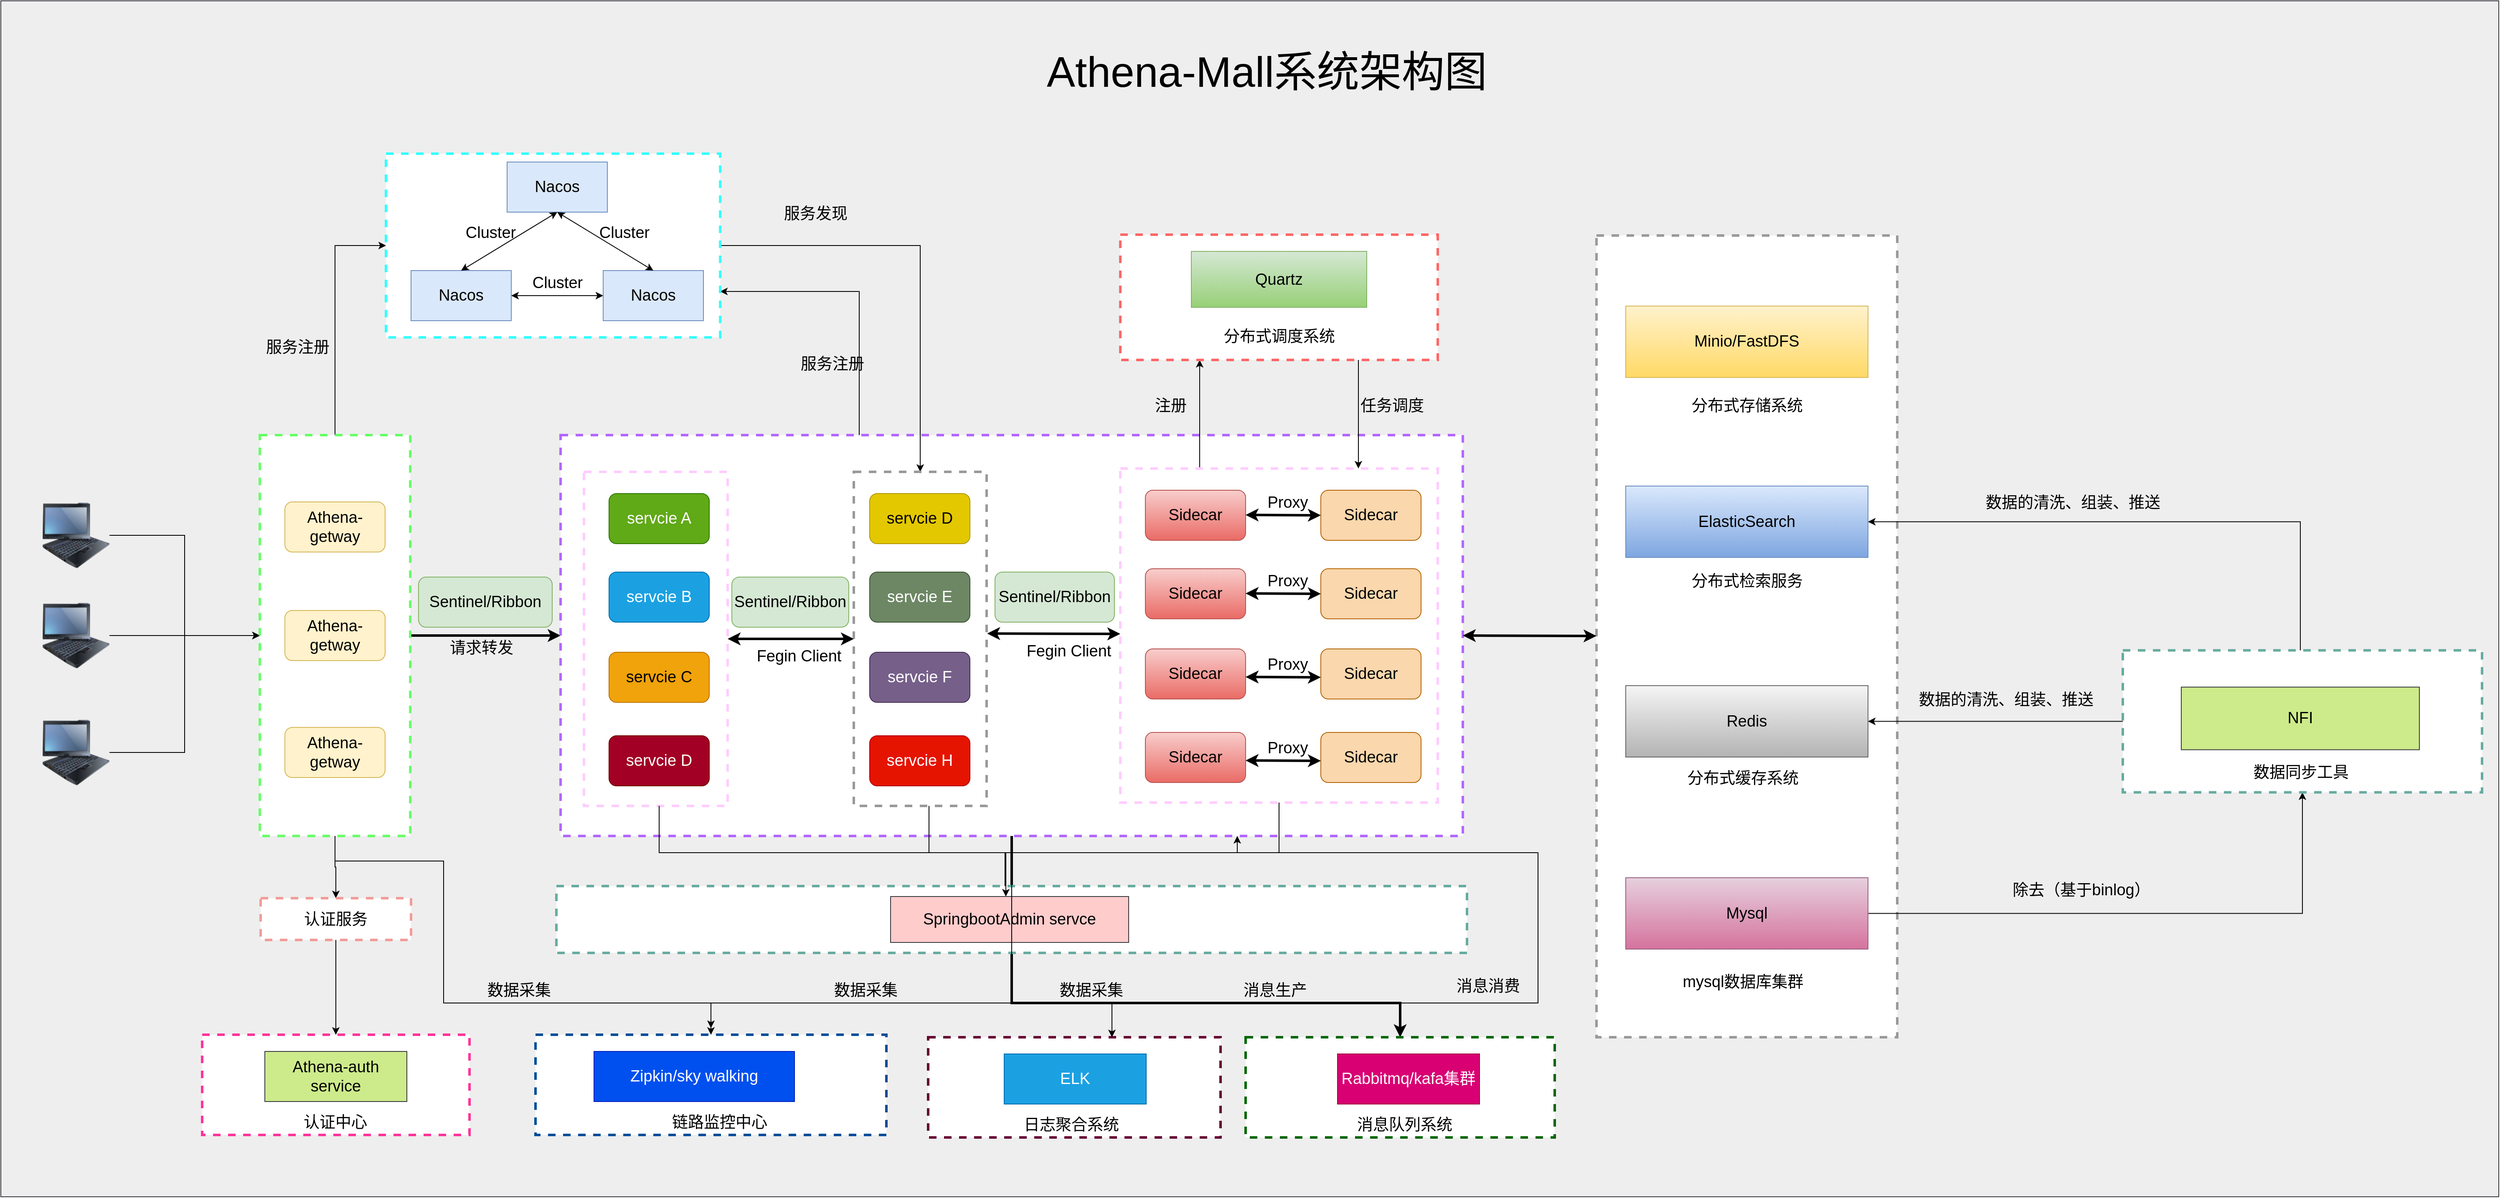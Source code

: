 <mxfile version="20.5.0" type="device" pages="2"><diagram id="b7rmY1jdDEJkwKdZ4G6F" name="第 1 页"><mxGraphModel dx="3837" dy="2653" grid="1" gridSize="10" guides="1" tooltips="1" connect="1" arrows="1" fold="1" page="0" pageScale="1" pageWidth="827" pageHeight="1169" math="0" shadow="0"><root><mxCell id="0"/><mxCell id="1" parent="0"/><mxCell id="VVquC6lt4yqIWre9FhK4-134" value="" style="rounded=0;whiteSpace=wrap;html=1;strokeColor=#36393d;strokeWidth=1;fontSize=19;fillColor=#eeeeee;" vertex="1" parent="1"><mxGeometry x="-350" y="-520" width="2990" height="1432" as="geometry"/></mxCell><mxCell id="VVquC6lt4yqIWre9FhK4-130" style="edgeStyle=orthogonalEdgeStyle;rounded=0;orthogonalLoop=1;jettySize=auto;html=1;entryX=0.5;entryY=0;entryDx=0;entryDy=0;strokeWidth=3;fontSize=19;" edge="1" parent="1" source="VVquC6lt4yqIWre9FhK4-14" target="VVquC6lt4yqIWre9FhK4-127"><mxGeometry relative="1" as="geometry"><Array as="points"><mxPoint x="860" y="680"/><mxPoint x="1325" y="680"/></Array></mxGeometry></mxCell><mxCell id="VVquC6lt4yqIWre9FhK4-11" style="edgeStyle=orthogonalEdgeStyle;rounded=0;orthogonalLoop=1;jettySize=auto;html=1;entryX=0;entryY=0.5;entryDx=0;entryDy=0;fontSize=19;" edge="1" parent="1" source="VVquC6lt4yqIWre9FhK4-2" target="VVquC6lt4yqIWre9FhK4-7"><mxGeometry relative="1" as="geometry"/></mxCell><mxCell id="VVquC6lt4yqIWre9FhK4-2" value="" style="image;html=1;image=img/lib/clip_art/computers/IBM_Tablet_128x128.png;fontSize=19;" vertex="1" parent="1"><mxGeometry x="-300" y="80" width="80" height="80" as="geometry"/></mxCell><mxCell id="VVquC6lt4yqIWre9FhK4-13" style="edgeStyle=orthogonalEdgeStyle;rounded=0;orthogonalLoop=1;jettySize=auto;html=1;entryX=0;entryY=0.5;entryDx=0;entryDy=0;fontSize=19;" edge="1" parent="1" source="VVquC6lt4yqIWre9FhK4-3" target="VVquC6lt4yqIWre9FhK4-7"><mxGeometry relative="1" as="geometry"/></mxCell><mxCell id="VVquC6lt4yqIWre9FhK4-3" value="" style="image;html=1;image=img/lib/clip_art/computers/IBM_Tablet_128x128.png;fontSize=19;" vertex="1" parent="1"><mxGeometry x="-300" y="200" width="80" height="80" as="geometry"/></mxCell><mxCell id="VVquC6lt4yqIWre9FhK4-12" style="edgeStyle=orthogonalEdgeStyle;rounded=0;orthogonalLoop=1;jettySize=auto;html=1;fontSize=19;" edge="1" parent="1" source="VVquC6lt4yqIWre9FhK4-4" target="VVquC6lt4yqIWre9FhK4-7"><mxGeometry relative="1" as="geometry"/></mxCell><mxCell id="VVquC6lt4yqIWre9FhK4-4" value="" style="image;html=1;image=img/lib/clip_art/computers/IBM_Tablet_128x128.png;fontSize=19;" vertex="1" parent="1"><mxGeometry x="-300" y="340" width="80" height="80" as="geometry"/></mxCell><mxCell id="VVquC6lt4yqIWre9FhK4-30" style="edgeStyle=orthogonalEdgeStyle;rounded=0;orthogonalLoop=1;jettySize=auto;html=1;entryX=0;entryY=0.5;entryDx=0;entryDy=0;fontSize=19;strokeWidth=3;" edge="1" parent="1" source="VVquC6lt4yqIWre9FhK4-7" target="VVquC6lt4yqIWre9FhK4-14"><mxGeometry relative="1" as="geometry"/></mxCell><mxCell id="VVquC6lt4yqIWre9FhK4-52" style="edgeStyle=orthogonalEdgeStyle;rounded=0;orthogonalLoop=1;jettySize=auto;html=1;entryX=0;entryY=0.5;entryDx=0;entryDy=0;strokeWidth=1;fontSize=19;" edge="1" parent="1" source="VVquC6lt4yqIWre9FhK4-7" target="VVquC6lt4yqIWre9FhK4-15"><mxGeometry relative="1" as="geometry"/></mxCell><mxCell id="VVquC6lt4yqIWre9FhK4-110" value="" style="edgeStyle=orthogonalEdgeStyle;rounded=0;orthogonalLoop=1;jettySize=auto;html=1;strokeWidth=1;fontSize=19;" edge="1" parent="1" source="VVquC6lt4yqIWre9FhK4-7" target="VVquC6lt4yqIWre9FhK4-109"><mxGeometry relative="1" as="geometry"/></mxCell><mxCell id="VVquC6lt4yqIWre9FhK4-118" style="edgeStyle=orthogonalEdgeStyle;rounded=0;orthogonalLoop=1;jettySize=auto;html=1;entryX=0.5;entryY=0;entryDx=0;entryDy=0;strokeWidth=1;fontSize=19;" edge="1" parent="1" source="VVquC6lt4yqIWre9FhK4-7" target="VVquC6lt4yqIWre9FhK4-115"><mxGeometry relative="1" as="geometry"><Array as="points"><mxPoint x="50" y="510"/><mxPoint x="180" y="510"/><mxPoint x="180" y="680"/><mxPoint x="500" y="680"/></Array></mxGeometry></mxCell><mxCell id="VVquC6lt4yqIWre9FhK4-7" value="" style="rounded=0;whiteSpace=wrap;html=1;fontSize=19;dashed=1;strokeColor=#66FF66;strokeWidth=3;" vertex="1" parent="1"><mxGeometry x="-40" width="180" height="480" as="geometry"/></mxCell><mxCell id="VVquC6lt4yqIWre9FhK4-8" value="Athena-getway" style="rounded=1;whiteSpace=wrap;html=1;fontSize=19;fillColor=#fff2cc;strokeColor=#d6b656;" vertex="1" parent="1"><mxGeometry x="-10" y="80" width="120" height="60" as="geometry"/></mxCell><mxCell id="VVquC6lt4yqIWre9FhK4-9" value="Athena-getway" style="rounded=1;whiteSpace=wrap;html=1;fontSize=19;fillColor=#fff2cc;strokeColor=#d6b656;" vertex="1" parent="1"><mxGeometry x="-10" y="210" width="120" height="60" as="geometry"/></mxCell><mxCell id="VVquC6lt4yqIWre9FhK4-10" value="Athena-getway" style="rounded=1;whiteSpace=wrap;html=1;fontSize=19;fillColor=#fff2cc;strokeColor=#d6b656;" vertex="1" parent="1"><mxGeometry x="-10" y="350" width="120" height="60" as="geometry"/></mxCell><mxCell id="VVquC6lt4yqIWre9FhK4-50" style="edgeStyle=orthogonalEdgeStyle;rounded=0;orthogonalLoop=1;jettySize=auto;html=1;entryX=1;entryY=0.75;entryDx=0;entryDy=0;strokeWidth=1;fontSize=19;exitX=0.331;exitY=0.004;exitDx=0;exitDy=0;exitPerimeter=0;" edge="1" parent="1" source="VVquC6lt4yqIWre9FhK4-14" target="VVquC6lt4yqIWre9FhK4-15"><mxGeometry relative="1" as="geometry"/></mxCell><mxCell id="VVquC6lt4yqIWre9FhK4-120" style="edgeStyle=orthogonalEdgeStyle;rounded=0;orthogonalLoop=1;jettySize=auto;html=1;strokeWidth=1;fontSize=19;" edge="1" parent="1" source="VVquC6lt4yqIWre9FhK4-14"><mxGeometry relative="1" as="geometry"><mxPoint x="500" y="710.0" as="targetPoint"/><Array as="points"><mxPoint x="860" y="680"/><mxPoint x="500" y="680"/></Array></mxGeometry></mxCell><mxCell id="VVquC6lt4yqIWre9FhK4-14" value="" style="rounded=0;whiteSpace=wrap;html=1;fontSize=19;dashed=1;strokeColor=#B266FF;strokeWidth=3;" vertex="1" parent="1"><mxGeometry x="320" width="1080" height="480" as="geometry"/></mxCell><mxCell id="VVquC6lt4yqIWre9FhK4-47" style="edgeStyle=orthogonalEdgeStyle;rounded=0;orthogonalLoop=1;jettySize=auto;html=1;entryX=0.5;entryY=0;entryDx=0;entryDy=0;strokeWidth=1;fontSize=19;" edge="1" parent="1" source="VVquC6lt4yqIWre9FhK4-15" target="VVquC6lt4yqIWre9FhK4-39"><mxGeometry relative="1" as="geometry"/></mxCell><mxCell id="VVquC6lt4yqIWre9FhK4-15" value="" style="rounded=0;whiteSpace=wrap;html=1;fontSize=19;dashed=1;strokeColor=#33FFFF;strokeWidth=3;" vertex="1" parent="1"><mxGeometry x="111" y="-337" width="400" height="220" as="geometry"/></mxCell><mxCell id="VVquC6lt4yqIWre9FhK4-16" value="Nacos" style="rounded=0;whiteSpace=wrap;html=1;strokeColor=#6c8ebf;strokeWidth=1;fontSize=19;fillColor=#dae8fc;" vertex="1" parent="1"><mxGeometry x="256" y="-327" width="120" height="60" as="geometry"/></mxCell><mxCell id="VVquC6lt4yqIWre9FhK4-17" value="Nacos" style="rounded=0;whiteSpace=wrap;html=1;strokeColor=#6c8ebf;strokeWidth=1;fontSize=19;fillColor=#dae8fc;" vertex="1" parent="1"><mxGeometry x="141" y="-197" width="120" height="60" as="geometry"/></mxCell><mxCell id="VVquC6lt4yqIWre9FhK4-18" value="Nacos" style="rounded=0;whiteSpace=wrap;html=1;strokeColor=#6c8ebf;strokeWidth=1;fontSize=19;fillColor=#dae8fc;" vertex="1" parent="1"><mxGeometry x="371" y="-197" width="120" height="60" as="geometry"/></mxCell><mxCell id="VVquC6lt4yqIWre9FhK4-22" value="" style="endArrow=classic;startArrow=classic;html=1;rounded=0;fontSize=19;entryX=0.5;entryY=1;entryDx=0;entryDy=0;exitX=0.5;exitY=0;exitDx=0;exitDy=0;" edge="1" parent="1" source="VVquC6lt4yqIWre9FhK4-18" target="VVquC6lt4yqIWre9FhK4-16"><mxGeometry width="50" height="50" relative="1" as="geometry"><mxPoint x="381" y="-187" as="sourcePoint"/><mxPoint x="431" y="-237" as="targetPoint"/></mxGeometry></mxCell><mxCell id="VVquC6lt4yqIWre9FhK4-23" value="" style="endArrow=classic;startArrow=classic;html=1;rounded=0;fontSize=19;entryX=1;entryY=0.5;entryDx=0;entryDy=0;exitX=0;exitY=0.5;exitDx=0;exitDy=0;" edge="1" parent="1" source="VVquC6lt4yqIWre9FhK4-18" target="VVquC6lt4yqIWre9FhK4-17"><mxGeometry width="50" height="50" relative="1" as="geometry"><mxPoint x="421" y="-187" as="sourcePoint"/><mxPoint x="326" y="-257" as="targetPoint"/></mxGeometry></mxCell><mxCell id="VVquC6lt4yqIWre9FhK4-24" value="" style="endArrow=classic;startArrow=classic;html=1;rounded=0;fontSize=19;entryX=0.5;entryY=0;entryDx=0;entryDy=0;exitX=0.5;exitY=1;exitDx=0;exitDy=0;" edge="1" parent="1" source="VVquC6lt4yqIWre9FhK4-16" target="VVquC6lt4yqIWre9FhK4-17"><mxGeometry width="50" height="50" relative="1" as="geometry"><mxPoint x="381" y="-157" as="sourcePoint"/><mxPoint x="271" y="-157" as="targetPoint"/></mxGeometry></mxCell><mxCell id="VVquC6lt4yqIWre9FhK4-25" value="Cluster" style="text;html=1;align=center;verticalAlign=middle;resizable=0;points=[];autosize=1;strokeColor=none;fillColor=none;fontSize=19;" vertex="1" parent="1"><mxGeometry x="196" y="-262" width="80" height="40" as="geometry"/></mxCell><mxCell id="VVquC6lt4yqIWre9FhK4-26" value="Cluster" style="text;html=1;align=center;verticalAlign=middle;resizable=0;points=[];autosize=1;strokeColor=none;fillColor=none;fontSize=19;" vertex="1" parent="1"><mxGeometry x="356" y="-262" width="80" height="40" as="geometry"/></mxCell><mxCell id="VVquC6lt4yqIWre9FhK4-27" value="Cluster" style="text;html=1;align=center;verticalAlign=middle;resizable=0;points=[];autosize=1;strokeColor=none;fillColor=none;fontSize=19;" vertex="1" parent="1"><mxGeometry x="276" y="-202" width="80" height="40" as="geometry"/></mxCell><mxCell id="VVquC6lt4yqIWre9FhK4-29" value="服务注册" style="text;html=1;align=center;verticalAlign=middle;resizable=0;points=[];autosize=1;strokeColor=none;fillColor=none;fontSize=19;" vertex="1" parent="1"><mxGeometry x="-45" y="-125" width="100" height="40" as="geometry"/></mxCell><mxCell id="VVquC6lt4yqIWre9FhK4-31" value="Sentinel/Ribbon" style="rounded=1;whiteSpace=wrap;html=1;fontSize=19;fillColor=#d5e8d4;strokeColor=#82b366;" vertex="1" parent="1"><mxGeometry x="150" y="170" width="160" height="60" as="geometry"/></mxCell><mxCell id="VVquC6lt4yqIWre9FhK4-32" value="请求转发" style="text;html=1;align=center;verticalAlign=middle;resizable=0;points=[];autosize=1;strokeColor=none;fillColor=none;fontSize=19;" vertex="1" parent="1"><mxGeometry x="175" y="235" width="100" height="40" as="geometry"/></mxCell><mxCell id="VVquC6lt4yqIWre9FhK4-34" value="" style="rounded=0;whiteSpace=wrap;html=1;fontSize=19;dashed=1;strokeColor=#FFCCFF;strokeWidth=3;" vertex="1" parent="1"><mxGeometry x="348" y="44" width="172" height="400" as="geometry"/></mxCell><mxCell id="VVquC6lt4yqIWre9FhK4-35" value="servcie A" style="rounded=1;whiteSpace=wrap;html=1;fontSize=19;fillColor=#60a917;strokeColor=#2D7600;fontColor=#ffffff;" vertex="1" parent="1"><mxGeometry x="378" y="70" width="120" height="60" as="geometry"/></mxCell><mxCell id="VVquC6lt4yqIWre9FhK4-36" value="servcie B" style="rounded=1;whiteSpace=wrap;html=1;fontSize=19;fillColor=#1ba1e2;strokeColor=#006EAF;fontColor=#ffffff;" vertex="1" parent="1"><mxGeometry x="378" y="164" width="120" height="60" as="geometry"/></mxCell><mxCell id="VVquC6lt4yqIWre9FhK4-37" value="servcie C" style="rounded=1;whiteSpace=wrap;html=1;fontSize=19;fillColor=#f0a30a;strokeColor=#BD7000;fontColor=#000000;" vertex="1" parent="1"><mxGeometry x="378" y="260" width="120" height="60" as="geometry"/></mxCell><mxCell id="VVquC6lt4yqIWre9FhK4-38" value="servcie D" style="rounded=1;whiteSpace=wrap;html=1;fontSize=19;fillColor=#a20025;strokeColor=#6F0000;fontColor=#ffffff;" vertex="1" parent="1"><mxGeometry x="378" y="360" width="120" height="60" as="geometry"/></mxCell><mxCell id="VVquC6lt4yqIWre9FhK4-98" style="edgeStyle=orthogonalEdgeStyle;rounded=0;orthogonalLoop=1;jettySize=auto;html=1;strokeWidth=1;fontSize=19;entryX=0.5;entryY=0;entryDx=0;entryDy=0;" edge="1" parent="1" source="VVquC6lt4yqIWre9FhK4-39" target="VVquC6lt4yqIWre9FhK4-95"><mxGeometry relative="1" as="geometry"><Array as="points"><mxPoint x="761" y="500"/><mxPoint x="853" y="500"/></Array></mxGeometry></mxCell><mxCell id="VVquC6lt4yqIWre9FhK4-39" value="" style="rounded=0;whiteSpace=wrap;html=1;fontSize=19;dashed=1;strokeColor=#999999;strokeWidth=3;" vertex="1" parent="1"><mxGeometry x="671" y="44" width="159" height="400" as="geometry"/></mxCell><mxCell id="VVquC6lt4yqIWre9FhK4-40" value="servcie D" style="rounded=1;whiteSpace=wrap;html=1;fontSize=19;fillColor=#e3c800;strokeColor=#B09500;fontColor=#000000;" vertex="1" parent="1"><mxGeometry x="690" y="70" width="120" height="60" as="geometry"/></mxCell><mxCell id="VVquC6lt4yqIWre9FhK4-41" value="servcie E" style="rounded=1;whiteSpace=wrap;html=1;fontSize=19;fillColor=#6d8764;strokeColor=#3A5431;fontColor=#ffffff;" vertex="1" parent="1"><mxGeometry x="690" y="164" width="120" height="60" as="geometry"/></mxCell><mxCell id="VVquC6lt4yqIWre9FhK4-42" value="servcie F" style="rounded=1;whiteSpace=wrap;html=1;fontSize=19;fillColor=#76608a;strokeColor=#432D57;fontColor=#ffffff;" vertex="1" parent="1"><mxGeometry x="690" y="260" width="120" height="60" as="geometry"/></mxCell><mxCell id="VVquC6lt4yqIWre9FhK4-43" value="servcie H" style="rounded=1;whiteSpace=wrap;html=1;fontSize=19;fillColor=#e51400;strokeColor=#B20000;fontColor=#ffffff;" vertex="1" parent="1"><mxGeometry x="690" y="360" width="120" height="60" as="geometry"/></mxCell><mxCell id="VVquC6lt4yqIWre9FhK4-45" value="" style="endArrow=classic;startArrow=classic;html=1;rounded=0;fontSize=19;exitX=1;exitY=0.5;exitDx=0;exitDy=0;entryX=0;entryY=0.5;entryDx=0;entryDy=0;strokeWidth=3;" edge="1" parent="1" source="VVquC6lt4yqIWre9FhK4-34" target="VVquC6lt4yqIWre9FhK4-39"><mxGeometry width="50" height="50" relative="1" as="geometry"><mxPoint x="620" y="260" as="sourcePoint"/><mxPoint x="670" y="210" as="targetPoint"/></mxGeometry></mxCell><mxCell id="VVquC6lt4yqIWre9FhK4-49" value="服务发现" style="text;html=1;align=center;verticalAlign=middle;resizable=0;points=[];autosize=1;strokeColor=none;fillColor=none;fontSize=19;" vertex="1" parent="1"><mxGeometry x="575" y="-285" width="100" height="40" as="geometry"/></mxCell><mxCell id="VVquC6lt4yqIWre9FhK4-51" value="服务注册" style="text;html=1;align=center;verticalAlign=middle;resizable=0;points=[];autosize=1;strokeColor=none;fillColor=none;fontSize=19;" vertex="1" parent="1"><mxGeometry x="595" y="-105" width="100" height="40" as="geometry"/></mxCell><mxCell id="VVquC6lt4yqIWre9FhK4-53" value="Fegin Client" style="text;html=1;align=center;verticalAlign=middle;resizable=0;points=[];autosize=1;strokeColor=none;fillColor=none;fontSize=19;" vertex="1" parent="1"><mxGeometry x="545" y="245" width="120" height="40" as="geometry"/></mxCell><mxCell id="VVquC6lt4yqIWre9FhK4-55" value="Sentinel/Ribbon" style="rounded=1;whiteSpace=wrap;html=1;fontSize=19;fillColor=#d5e8d4;strokeColor=#82b366;" vertex="1" parent="1"><mxGeometry x="525" y="170" width="140" height="60" as="geometry"/></mxCell><mxCell id="VVquC6lt4yqIWre9FhK4-79" style="edgeStyle=orthogonalEdgeStyle;rounded=0;orthogonalLoop=1;jettySize=auto;html=1;entryX=0.25;entryY=1;entryDx=0;entryDy=0;strokeWidth=1;fontSize=19;exitX=0.25;exitY=0;exitDx=0;exitDy=0;" edge="1" parent="1" source="VVquC6lt4yqIWre9FhK4-56" target="VVquC6lt4yqIWre9FhK4-76"><mxGeometry relative="1" as="geometry"/></mxCell><mxCell id="VVquC6lt4yqIWre9FhK4-99" style="edgeStyle=orthogonalEdgeStyle;rounded=0;orthogonalLoop=1;jettySize=auto;html=1;entryX=0.5;entryY=0;entryDx=0;entryDy=0;strokeWidth=1;fontSize=19;" edge="1" parent="1" source="VVquC6lt4yqIWre9FhK4-56" target="VVquC6lt4yqIWre9FhK4-95"><mxGeometry relative="1" as="geometry"><Array as="points"><mxPoint x="1180" y="500"/><mxPoint x="852" y="500"/></Array></mxGeometry></mxCell><mxCell id="VVquC6lt4yqIWre9FhK4-56" value="" style="rounded=0;whiteSpace=wrap;html=1;fontSize=19;dashed=1;strokeColor=#FFCCFF;strokeWidth=3;" vertex="1" parent="1"><mxGeometry x="990" y="40" width="380" height="400" as="geometry"/></mxCell><mxCell id="VVquC6lt4yqIWre9FhK4-57" value="Sidecar" style="rounded=1;whiteSpace=wrap;html=1;fontSize=19;fillColor=#f8cecc;strokeColor=#b85450;gradientColor=#ea6b66;" vertex="1" parent="1"><mxGeometry x="1020" y="66" width="120" height="60" as="geometry"/></mxCell><mxCell id="VVquC6lt4yqIWre9FhK4-58" value="Sidecar" style="rounded=1;whiteSpace=wrap;html=1;fontSize=19;fillColor=#f8cecc;strokeColor=#b85450;gradientColor=#ea6b66;" vertex="1" parent="1"><mxGeometry x="1020" y="160" width="120" height="60" as="geometry"/></mxCell><mxCell id="VVquC6lt4yqIWre9FhK4-59" value="Sidecar" style="rounded=1;whiteSpace=wrap;html=1;fontSize=19;fillColor=#f8cecc;strokeColor=#b85450;gradientColor=#ea6b66;" vertex="1" parent="1"><mxGeometry x="1020" y="256" width="120" height="60" as="geometry"/></mxCell><mxCell id="VVquC6lt4yqIWre9FhK4-60" value="Sidecar" style="rounded=1;whiteSpace=wrap;html=1;fontSize=19;fillColor=#f8cecc;strokeColor=#b85450;gradientColor=#ea6b66;" vertex="1" parent="1"><mxGeometry x="1020" y="356" width="120" height="60" as="geometry"/></mxCell><mxCell id="VVquC6lt4yqIWre9FhK4-61" value="" style="endArrow=classic;startArrow=classic;html=1;rounded=0;fontSize=19;exitX=1.004;exitY=0.484;exitDx=0;exitDy=0;strokeWidth=3;exitPerimeter=0;" edge="1" parent="1" source="VVquC6lt4yqIWre9FhK4-39"><mxGeometry width="50" height="50" relative="1" as="geometry"><mxPoint x="851" y="238" as="sourcePoint"/><mxPoint x="990" y="238" as="targetPoint"/></mxGeometry></mxCell><mxCell id="VVquC6lt4yqIWre9FhK4-62" value="Fegin Client" style="text;html=1;align=center;verticalAlign=middle;resizable=0;points=[];autosize=1;strokeColor=none;fillColor=none;fontSize=19;" vertex="1" parent="1"><mxGeometry x="868" y="239" width="120" height="40" as="geometry"/></mxCell><mxCell id="VVquC6lt4yqIWre9FhK4-63" value="Sentinel/Ribbon" style="rounded=1;whiteSpace=wrap;html=1;fontSize=19;fillColor=#d5e8d4;strokeColor=#82b366;" vertex="1" parent="1"><mxGeometry x="840" y="164" width="143" height="60" as="geometry"/></mxCell><mxCell id="VVquC6lt4yqIWre9FhK4-64" value="Sidecar" style="rounded=1;whiteSpace=wrap;html=1;fontSize=19;fillColor=#fad7ac;strokeColor=#b46504;" vertex="1" parent="1"><mxGeometry x="1230" y="66" width="120" height="60" as="geometry"/></mxCell><mxCell id="VVquC6lt4yqIWre9FhK4-65" value="Sidecar" style="rounded=1;whiteSpace=wrap;html=1;fontSize=19;fillColor=#fad7ac;strokeColor=#b46504;" vertex="1" parent="1"><mxGeometry x="1230" y="160" width="120" height="60" as="geometry"/></mxCell><mxCell id="VVquC6lt4yqIWre9FhK4-66" value="Sidecar" style="rounded=1;whiteSpace=wrap;html=1;fontSize=19;fillColor=#fad7ac;strokeColor=#b46504;" vertex="1" parent="1"><mxGeometry x="1230" y="256" width="120" height="60" as="geometry"/></mxCell><mxCell id="VVquC6lt4yqIWre9FhK4-67" value="Sidecar" style="rounded=1;whiteSpace=wrap;html=1;fontSize=19;fillColor=#fad7ac;strokeColor=#b46504;" vertex="1" parent="1"><mxGeometry x="1230" y="356" width="120" height="60" as="geometry"/></mxCell><mxCell id="VVquC6lt4yqIWre9FhK4-68" value="" style="endArrow=classic;startArrow=classic;html=1;rounded=0;fontSize=19;exitX=1;exitY=0.5;exitDx=0;exitDy=0;strokeWidth=3;" edge="1" parent="1"><mxGeometry width="50" height="50" relative="1" as="geometry"><mxPoint x="1140" y="95.58" as="sourcePoint"/><mxPoint x="1230" y="96" as="targetPoint"/></mxGeometry></mxCell><mxCell id="VVquC6lt4yqIWre9FhK4-69" value="" style="endArrow=classic;startArrow=classic;html=1;rounded=0;fontSize=19;exitX=1;exitY=0.5;exitDx=0;exitDy=0;strokeWidth=3;" edge="1" parent="1"><mxGeometry width="50" height="50" relative="1" as="geometry"><mxPoint x="1140" y="189.58" as="sourcePoint"/><mxPoint x="1230" y="190" as="targetPoint"/></mxGeometry></mxCell><mxCell id="VVquC6lt4yqIWre9FhK4-70" value="" style="endArrow=classic;startArrow=classic;html=1;rounded=0;fontSize=19;exitX=1;exitY=0.5;exitDx=0;exitDy=0;strokeWidth=3;" edge="1" parent="1"><mxGeometry width="50" height="50" relative="1" as="geometry"><mxPoint x="1140" y="289.58" as="sourcePoint"/><mxPoint x="1230" y="290" as="targetPoint"/></mxGeometry></mxCell><mxCell id="VVquC6lt4yqIWre9FhK4-71" value="" style="endArrow=classic;startArrow=classic;html=1;rounded=0;fontSize=19;exitX=1;exitY=0.5;exitDx=0;exitDy=0;strokeWidth=3;" edge="1" parent="1"><mxGeometry width="50" height="50" relative="1" as="geometry"><mxPoint x="1140" y="389.58" as="sourcePoint"/><mxPoint x="1230" y="390" as="targetPoint"/></mxGeometry></mxCell><mxCell id="VVquC6lt4yqIWre9FhK4-72" value="Proxy" style="text;html=1;align=center;verticalAlign=middle;resizable=0;points=[];autosize=1;strokeColor=none;fillColor=none;fontSize=19;" vertex="1" parent="1"><mxGeometry x="1155" y="355" width="70" height="40" as="geometry"/></mxCell><mxCell id="VVquC6lt4yqIWre9FhK4-73" value="Proxy" style="text;html=1;align=center;verticalAlign=middle;resizable=0;points=[];autosize=1;strokeColor=none;fillColor=none;fontSize=19;" vertex="1" parent="1"><mxGeometry x="1155" y="61" width="70" height="40" as="geometry"/></mxCell><mxCell id="VVquC6lt4yqIWre9FhK4-74" value="Proxy" style="text;html=1;align=center;verticalAlign=middle;resizable=0;points=[];autosize=1;strokeColor=none;fillColor=none;fontSize=19;" vertex="1" parent="1"><mxGeometry x="1155" y="155" width="70" height="40" as="geometry"/></mxCell><mxCell id="VVquC6lt4yqIWre9FhK4-75" value="Proxy" style="text;html=1;align=center;verticalAlign=middle;resizable=0;points=[];autosize=1;strokeColor=none;fillColor=none;fontSize=19;" vertex="1" parent="1"><mxGeometry x="1155" y="255" width="70" height="40" as="geometry"/></mxCell><mxCell id="VVquC6lt4yqIWre9FhK4-81" style="edgeStyle=orthogonalEdgeStyle;rounded=0;orthogonalLoop=1;jettySize=auto;html=1;entryX=0.75;entryY=0;entryDx=0;entryDy=0;strokeWidth=1;fontSize=19;exitX=0.75;exitY=1;exitDx=0;exitDy=0;" edge="1" parent="1" source="VVquC6lt4yqIWre9FhK4-76" target="VVquC6lt4yqIWre9FhK4-56"><mxGeometry relative="1" as="geometry"/></mxCell><mxCell id="VVquC6lt4yqIWre9FhK4-76" value="" style="rounded=0;whiteSpace=wrap;html=1;fontSize=19;dashed=1;strokeColor=#FF6666;strokeWidth=3;" vertex="1" parent="1"><mxGeometry x="990" y="-240" width="380" height="150" as="geometry"/></mxCell><mxCell id="VVquC6lt4yqIWre9FhK4-77" value="Quartz" style="whiteSpace=wrap;html=1;strokeColor=#82b366;strokeWidth=1;fontSize=19;fillColor=#d5e8d4;gradientColor=#97d077;" vertex="1" parent="1"><mxGeometry x="1075" y="-220" width="210" height="67" as="geometry"/></mxCell><mxCell id="VVquC6lt4yqIWre9FhK4-78" value="分布式调度系统" style="text;html=1;align=center;verticalAlign=middle;resizable=0;points=[];autosize=1;strokeColor=none;fillColor=none;fontSize=19;" vertex="1" parent="1"><mxGeometry x="1100" y="-138" width="160" height="40" as="geometry"/></mxCell><mxCell id="VVquC6lt4yqIWre9FhK4-80" value="注册" style="text;html=1;align=center;verticalAlign=middle;resizable=0;points=[];autosize=1;strokeColor=none;fillColor=none;fontSize=19;" vertex="1" parent="1"><mxGeometry x="1020" y="-55" width="60" height="40" as="geometry"/></mxCell><mxCell id="VVquC6lt4yqIWre9FhK4-82" value="任务调度" style="text;html=1;align=center;verticalAlign=middle;resizable=0;points=[];autosize=1;strokeColor=none;fillColor=none;fontSize=19;" vertex="1" parent="1"><mxGeometry x="1265" y="-55" width="100" height="40" as="geometry"/></mxCell><mxCell id="VVquC6lt4yqIWre9FhK4-83" value="" style="rounded=0;whiteSpace=wrap;html=1;fontSize=19;dashed=1;strokeColor=#999999;strokeWidth=3;" vertex="1" parent="1"><mxGeometry x="1560" y="-239" width="360" height="960" as="geometry"/></mxCell><mxCell id="VVquC6lt4yqIWre9FhK4-84" value="Minio/FastDFS" style="whiteSpace=wrap;html=1;strokeColor=#d6b656;strokeWidth=1;fontSize=19;fillColor=#fff2cc;gradientColor=#ffd966;" vertex="1" parent="1"><mxGeometry x="1595" y="-154.5" width="290" height="85.5" as="geometry"/></mxCell><mxCell id="VVquC6lt4yqIWre9FhK4-85" value="ElasticSearch" style="whiteSpace=wrap;html=1;strokeColor=#6c8ebf;strokeWidth=1;fontSize=19;fillColor=#dae8fc;gradientColor=#7ea6e0;" vertex="1" parent="1"><mxGeometry x="1595" y="61" width="290" height="85.5" as="geometry"/></mxCell><mxCell id="VVquC6lt4yqIWre9FhK4-86" value="Redis" style="whiteSpace=wrap;html=1;strokeColor=#666666;strokeWidth=1;fontSize=19;fillColor=#f5f5f5;gradientColor=#b3b3b3;" vertex="1" parent="1"><mxGeometry x="1595" y="300" width="290" height="85.5" as="geometry"/></mxCell><mxCell id="VVquC6lt4yqIWre9FhK4-103" style="edgeStyle=orthogonalEdgeStyle;rounded=0;orthogonalLoop=1;jettySize=auto;html=1;entryX=0.5;entryY=1;entryDx=0;entryDy=0;strokeWidth=1;fontSize=19;" edge="1" parent="1" source="VVquC6lt4yqIWre9FhK4-87" target="VVquC6lt4yqIWre9FhK4-100"><mxGeometry relative="1" as="geometry"/></mxCell><mxCell id="VVquC6lt4yqIWre9FhK4-87" value="Mysql" style="whiteSpace=wrap;html=1;strokeColor=#996185;strokeWidth=1;fontSize=19;fillColor=#e6d0de;gradientColor=#d5739d;" vertex="1" parent="1"><mxGeometry x="1595" y="530" width="290" height="85.5" as="geometry"/></mxCell><mxCell id="VVquC6lt4yqIWre9FhK4-88" value="" style="endArrow=classic;startArrow=classic;html=1;rounded=0;fontSize=19;exitX=1;exitY=0.5;exitDx=0;exitDy=0;strokeWidth=3;" edge="1" parent="1" source="VVquC6lt4yqIWre9FhK4-14" target="VVquC6lt4yqIWre9FhK4-83"><mxGeometry width="50" height="50" relative="1" as="geometry"><mxPoint x="861" y="248" as="sourcePoint"/><mxPoint x="1000" y="248" as="targetPoint"/></mxGeometry></mxCell><mxCell id="VVquC6lt4yqIWre9FhK4-89" value="分布式存储系统" style="text;html=1;align=center;verticalAlign=middle;resizable=0;points=[];autosize=1;strokeColor=none;fillColor=none;fontSize=19;" vertex="1" parent="1"><mxGeometry x="1660" y="-55" width="160" height="40" as="geometry"/></mxCell><mxCell id="VVquC6lt4yqIWre9FhK4-90" value="分布式检索服务" style="text;html=1;align=center;verticalAlign=middle;resizable=0;points=[];autosize=1;strokeColor=none;fillColor=none;fontSize=19;" vertex="1" parent="1"><mxGeometry x="1660" y="155" width="160" height="40" as="geometry"/></mxCell><mxCell id="VVquC6lt4yqIWre9FhK4-91" value="分布式缓存系统" style="text;html=1;align=center;verticalAlign=middle;resizable=0;points=[];autosize=1;strokeColor=none;fillColor=none;fontSize=19;" vertex="1" parent="1"><mxGeometry x="1655" y="390.5" width="160" height="40" as="geometry"/></mxCell><mxCell id="VVquC6lt4yqIWre9FhK4-93" value="mysql数据库集群" style="text;html=1;align=center;verticalAlign=middle;resizable=0;points=[];autosize=1;strokeColor=none;fillColor=none;fontSize=19;" vertex="1" parent="1"><mxGeometry x="1650" y="635" width="170" height="40" as="geometry"/></mxCell><mxCell id="VVquC6lt4yqIWre9FhK4-94" value="" style="rounded=0;whiteSpace=wrap;html=1;fontSize=19;dashed=1;strokeColor=#67AB9F;strokeWidth=3;" vertex="1" parent="1"><mxGeometry x="315" y="540" width="1090" height="80" as="geometry"/></mxCell><mxCell id="VVquC6lt4yqIWre9FhK4-95" value="SpringbootAdmin servce" style="whiteSpace=wrap;html=1;strokeColor=#36393d;strokeWidth=1;fontSize=19;fillColor=#ffcccc;" vertex="1" parent="1"><mxGeometry x="715" y="552.5" width="285" height="55" as="geometry"/></mxCell><mxCell id="VVquC6lt4yqIWre9FhK4-97" style="edgeStyle=orthogonalEdgeStyle;rounded=0;orthogonalLoop=1;jettySize=auto;html=1;strokeWidth=1;fontSize=19;" edge="1" parent="1" source="VVquC6lt4yqIWre9FhK4-34" target="VVquC6lt4yqIWre9FhK4-95"><mxGeometry relative="1" as="geometry"><Array as="points"><mxPoint x="438" y="500"/><mxPoint x="853" y="500"/></Array></mxGeometry></mxCell><mxCell id="VVquC6lt4yqIWre9FhK4-104" style="edgeStyle=orthogonalEdgeStyle;rounded=0;orthogonalLoop=1;jettySize=auto;html=1;entryX=1;entryY=0.5;entryDx=0;entryDy=0;strokeWidth=1;fontSize=19;exitX=0.5;exitY=0;exitDx=0;exitDy=0;" edge="1" parent="1" source="VVquC6lt4yqIWre9FhK4-101" target="VVquC6lt4yqIWre9FhK4-85"><mxGeometry relative="1" as="geometry"/></mxCell><mxCell id="VVquC6lt4yqIWre9FhK4-105" style="edgeStyle=orthogonalEdgeStyle;rounded=0;orthogonalLoop=1;jettySize=auto;html=1;entryX=1;entryY=0.5;entryDx=0;entryDy=0;strokeWidth=1;fontSize=19;" edge="1" parent="1" source="VVquC6lt4yqIWre9FhK4-100" target="VVquC6lt4yqIWre9FhK4-86"><mxGeometry relative="1" as="geometry"/></mxCell><mxCell id="VVquC6lt4yqIWre9FhK4-100" value="" style="rounded=0;whiteSpace=wrap;html=1;fontSize=19;dashed=1;strokeColor=#67AB9F;strokeWidth=3;" vertex="1" parent="1"><mxGeometry x="2190" y="257.75" width="430" height="170" as="geometry"/></mxCell><mxCell id="VVquC6lt4yqIWre9FhK4-101" value="NFI" style="whiteSpace=wrap;html=1;strokeColor=#36393d;strokeWidth=1;fontSize=19;fillColor=#cdeb8b;" vertex="1" parent="1"><mxGeometry x="2260" y="301.75" width="285" height="75" as="geometry"/></mxCell><mxCell id="VVquC6lt4yqIWre9FhK4-102" value="数据同步工具" style="text;html=1;align=center;verticalAlign=middle;resizable=0;points=[];autosize=1;strokeColor=none;fillColor=none;fontSize=19;" vertex="1" parent="1"><mxGeometry x="2332.5" y="383.75" width="140" height="40" as="geometry"/></mxCell><mxCell id="VVquC6lt4yqIWre9FhK4-106" value="数据的清洗、组装、推送" style="text;html=1;align=center;verticalAlign=middle;resizable=0;points=[];autosize=1;strokeColor=none;fillColor=none;fontSize=19;" vertex="1" parent="1"><mxGeometry x="2015" y="61" width="230" height="40" as="geometry"/></mxCell><mxCell id="VVquC6lt4yqIWre9FhK4-107" value="数据的清洗、组装、推送" style="text;html=1;align=center;verticalAlign=middle;resizable=0;points=[];autosize=1;strokeColor=none;fillColor=none;fontSize=19;" vertex="1" parent="1"><mxGeometry x="1935" y="296.75" width="230" height="40" as="geometry"/></mxCell><mxCell id="VVquC6lt4yqIWre9FhK4-108" value="除去（基于binlog）" style="text;html=1;align=center;verticalAlign=middle;resizable=0;points=[];autosize=1;strokeColor=none;fillColor=none;fontSize=19;" vertex="1" parent="1"><mxGeometry x="2045" y="525" width="190" height="40" as="geometry"/></mxCell><mxCell id="VVquC6lt4yqIWre9FhK4-112" style="edgeStyle=orthogonalEdgeStyle;rounded=0;orthogonalLoop=1;jettySize=auto;html=1;strokeWidth=1;fontSize=19;" edge="1" parent="1" source="VVquC6lt4yqIWre9FhK4-109" target="VVquC6lt4yqIWre9FhK4-111"><mxGeometry relative="1" as="geometry"/></mxCell><mxCell id="VVquC6lt4yqIWre9FhK4-109" value="认证服务" style="rounded=0;whiteSpace=wrap;html=1;fontSize=19;dashed=1;strokeColor=#F19C99;strokeWidth=3;" vertex="1" parent="1"><mxGeometry x="-39" y="554.5" width="180" height="50" as="geometry"/></mxCell><mxCell id="VVquC6lt4yqIWre9FhK4-111" value="" style="rounded=0;whiteSpace=wrap;html=1;fontSize=19;dashed=1;strokeColor=#FF3399;strokeWidth=3;" vertex="1" parent="1"><mxGeometry x="-109" y="718" width="320" height="120" as="geometry"/></mxCell><mxCell id="VVquC6lt4yqIWre9FhK4-113" value="Athena-auth service" style="whiteSpace=wrap;html=1;strokeColor=#36393d;strokeWidth=1;fontSize=19;fillColor=#cdeb8b;" vertex="1" parent="1"><mxGeometry x="-34" y="738" width="170" height="60" as="geometry"/></mxCell><mxCell id="VVquC6lt4yqIWre9FhK4-114" value="认证中心" style="text;html=1;align=center;verticalAlign=middle;resizable=0;points=[];autosize=1;strokeColor=none;fillColor=none;fontSize=19;" vertex="1" parent="1"><mxGeometry y="803" width="100" height="40" as="geometry"/></mxCell><mxCell id="VVquC6lt4yqIWre9FhK4-115" value="" style="rounded=0;whiteSpace=wrap;html=1;fontSize=19;dashed=1;strokeColor=#004C99;strokeWidth=3;" vertex="1" parent="1"><mxGeometry x="290" y="718" width="420" height="120" as="geometry"/></mxCell><mxCell id="VVquC6lt4yqIWre9FhK4-116" value="Zipkin/sky walking" style="whiteSpace=wrap;html=1;strokeColor=#001DBC;strokeWidth=1;fontSize=19;fillColor=#0050ef;fontColor=#ffffff;" vertex="1" parent="1"><mxGeometry x="360" y="738" width="240" height="60" as="geometry"/></mxCell><mxCell id="VVquC6lt4yqIWre9FhK4-117" value="链路监控中心" style="text;html=1;align=center;verticalAlign=middle;resizable=0;points=[];autosize=1;strokeColor=none;fillColor=none;fontSize=19;" vertex="1" parent="1"><mxGeometry x="440" y="803" width="140" height="40" as="geometry"/></mxCell><mxCell id="VVquC6lt4yqIWre9FhK4-119" value="数据采集" style="text;html=1;align=center;verticalAlign=middle;resizable=0;points=[];autosize=1;strokeColor=none;fillColor=none;fontSize=19;" vertex="1" parent="1"><mxGeometry x="220" y="645" width="100" height="40" as="geometry"/></mxCell><mxCell id="VVquC6lt4yqIWre9FhK4-121" value="数据采集" style="text;html=1;align=center;verticalAlign=middle;resizable=0;points=[];autosize=1;strokeColor=none;fillColor=none;fontSize=19;" vertex="1" parent="1"><mxGeometry x="635" y="645" width="100" height="40" as="geometry"/></mxCell><mxCell id="VVquC6lt4yqIWre9FhK4-122" value="" style="rounded=0;whiteSpace=wrap;html=1;fontSize=19;dashed=1;strokeColor=#660033;strokeWidth=3;" vertex="1" parent="1"><mxGeometry x="760" y="721" width="350" height="120" as="geometry"/></mxCell><mxCell id="VVquC6lt4yqIWre9FhK4-123" value="ELK" style="whiteSpace=wrap;html=1;strokeColor=#006EAF;strokeWidth=1;fontSize=19;fillColor=#1ba1e2;fontColor=#ffffff;" vertex="1" parent="1"><mxGeometry x="851" y="741" width="170" height="60" as="geometry"/></mxCell><mxCell id="VVquC6lt4yqIWre9FhK4-124" value="日志聚合系统" style="text;html=1;align=center;verticalAlign=middle;resizable=0;points=[];autosize=1;strokeColor=none;fillColor=none;fontSize=19;" vertex="1" parent="1"><mxGeometry x="861" y="806" width="140" height="40" as="geometry"/></mxCell><mxCell id="VVquC6lt4yqIWre9FhK4-126" value="数据采集" style="text;html=1;align=center;verticalAlign=middle;resizable=0;points=[];autosize=1;strokeColor=none;fillColor=none;fontSize=19;" vertex="1" parent="1"><mxGeometry x="905" y="645" width="100" height="40" as="geometry"/></mxCell><mxCell id="VVquC6lt4yqIWre9FhK4-132" style="edgeStyle=orthogonalEdgeStyle;rounded=0;orthogonalLoop=1;jettySize=auto;html=1;entryX=0.75;entryY=1;entryDx=0;entryDy=0;strokeWidth=1;fontSize=19;" edge="1" parent="1" source="VVquC6lt4yqIWre9FhK4-127" target="VVquC6lt4yqIWre9FhK4-14"><mxGeometry relative="1" as="geometry"><Array as="points"><mxPoint x="1325" y="680"/><mxPoint x="1490" y="680"/><mxPoint x="1490" y="500"/><mxPoint x="1130" y="500"/></Array></mxGeometry></mxCell><mxCell id="VVquC6lt4yqIWre9FhK4-127" value="" style="rounded=0;whiteSpace=wrap;html=1;fontSize=19;dashed=1;strokeColor=#006600;strokeWidth=3;" vertex="1" parent="1"><mxGeometry x="1140" y="721" width="370" height="120" as="geometry"/></mxCell><mxCell id="VVquC6lt4yqIWre9FhK4-128" value="Rabbitmq/kafa集群" style="whiteSpace=wrap;html=1;strokeColor=#A50040;strokeWidth=1;fontSize=19;fillColor=#d80073;fontColor=#ffffff;" vertex="1" parent="1"><mxGeometry x="1250" y="741" width="170" height="60" as="geometry"/></mxCell><mxCell id="VVquC6lt4yqIWre9FhK4-129" value="消息队列系统" style="text;html=1;align=center;verticalAlign=middle;resizable=0;points=[];autosize=1;strokeColor=none;fillColor=none;fontSize=19;" vertex="1" parent="1"><mxGeometry x="1260" y="806" width="140" height="40" as="geometry"/></mxCell><mxCell id="VVquC6lt4yqIWre9FhK4-131" value="消息生产" style="text;html=1;align=center;verticalAlign=middle;resizable=0;points=[];autosize=1;strokeColor=none;fillColor=none;fontSize=19;" vertex="1" parent="1"><mxGeometry x="1125" y="645" width="100" height="40" as="geometry"/></mxCell><mxCell id="VVquC6lt4yqIWre9FhK4-133" value="消息消费" style="text;html=1;align=center;verticalAlign=middle;resizable=0;points=[];autosize=1;strokeColor=none;fillColor=none;fontSize=19;" vertex="1" parent="1"><mxGeometry x="1380" y="640" width="100" height="40" as="geometry"/></mxCell><mxCell id="VVquC6lt4yqIWre9FhK4-125" style="edgeStyle=orthogonalEdgeStyle;rounded=0;orthogonalLoop=1;jettySize=auto;html=1;strokeWidth=1;fontSize=19;" edge="1" parent="1" source="VVquC6lt4yqIWre9FhK4-14" target="VVquC6lt4yqIWre9FhK4-122"><mxGeometry relative="1" as="geometry"><Array as="points"><mxPoint x="860" y="680"/><mxPoint x="980" y="680"/></Array></mxGeometry></mxCell><mxCell id="VVquC6lt4yqIWre9FhK4-135" value="Athena-Mall系统架构图" style="text;html=1;align=center;verticalAlign=middle;resizable=0;points=[];autosize=1;strokeColor=none;fillColor=none;fontSize=51;" vertex="1" parent="1"><mxGeometry x="890" y="-470" width="550" height="70" as="geometry"/></mxCell></root></mxGraphModel></diagram><diagram id="ieKXJbDwtAwT2ThfGbfL" name="第 2 页"><mxGraphModel dx="5324" dy="2624" grid="1" gridSize="10" guides="1" tooltips="1" connect="1" arrows="1" fold="1" page="0" pageScale="1" pageWidth="827" pageHeight="1169" math="0" shadow="0"><root><mxCell id="0"/><mxCell id="1" parent="0"/><mxCell id="cwMJdNSSW2AeoivjrZqc-228" value="" style="rounded=0;whiteSpace=wrap;html=1;strokeColor=#36393d;strokeWidth=1;fontSize=18;fillColor=#eeeeee;" vertex="1" parent="1"><mxGeometry x="-1040" y="-210" width="2920" height="1550" as="geometry"/></mxCell><mxCell id="OCp77JmJiVPHH8e6l48O-5" value="" style="endArrow=none;dashed=1;html=1;rounded=0;strokeWidth=3;fontSize=51;" edge="1" parent="1"><mxGeometry width="50" height="50" relative="1" as="geometry"><mxPoint x="-960" y="970" as="sourcePoint"/><mxPoint x="1810" y="970" as="targetPoint"/></mxGeometry></mxCell><mxCell id="OCp77JmJiVPHH8e6l48O-8" value="" style="endArrow=none;dashed=1;html=1;rounded=0;strokeWidth=3;fontSize=51;" edge="1" parent="1"><mxGeometry width="50" height="50" relative="1" as="geometry"><mxPoint x="1810" y="1280" as="sourcePoint"/><mxPoint x="1810" y="-80" as="targetPoint"/></mxGeometry></mxCell><mxCell id="OCp77JmJiVPHH8e6l48O-10" value="&lt;div&gt;kubesphere&lt;/div&gt;&lt;div&gt;集群管理&lt;/div&gt;" style="text;html=1;align=center;verticalAlign=middle;resizable=0;points=[];autosize=1;strokeColor=none;fillColor=none;fontSize=51;" vertex="1" parent="1"><mxGeometry x="-960" y="1070" width="290" height="140" as="geometry"/></mxCell><mxCell id="OCp77JmJiVPHH8e6l48O-11" value="" style="image;html=1;image=img/lib/clip_art/computers/IBM_Tablet_128x128.png;strokeColor=#006600;strokeWidth=1;fontSize=51;" vertex="1" parent="1"><mxGeometry x="-932.5" y="205" width="100" height="120" as="geometry"/></mxCell><mxCell id="OCp77JmJiVPHH8e6l48O-12" value="" style="image;html=1;image=img/lib/clip_art/computers/Monitor_128x128.png;strokeColor=#006600;strokeWidth=1;fontSize=51;" vertex="1" parent="1"><mxGeometry x="-940" y="375" width="90" height="90" as="geometry"/></mxCell><mxCell id="OCp77JmJiVPHH8e6l48O-13" value="" style="image;html=1;image=img/lib/clip_art/computers/Workstation_128x128.png;strokeColor=#006600;strokeWidth=1;fontSize=51;" vertex="1" parent="1"><mxGeometry x="-940" y="525" width="95" height="90" as="geometry"/></mxCell><mxCell id="OCp77JmJiVPHH8e6l48O-15" value="" style="rounded=0;whiteSpace=wrap;html=1;strokeColor=#000033;strokeWidth=1;fontSize=51;" vertex="1" parent="1"><mxGeometry x="-640" y="200" width="140" height="420" as="geometry"/></mxCell><mxCell id="OCp77JmJiVPHH8e6l48O-18" style="edgeStyle=orthogonalEdgeStyle;rounded=0;orthogonalLoop=1;jettySize=auto;html=1;exitX=0.5;exitY=1;exitDx=0;exitDy=0;strokeWidth=3;fontSize=18;" edge="1" parent="1"><mxGeometry relative="1" as="geometry"><mxPoint x="-860.0" y="500.0" as="sourcePoint"/><mxPoint x="-860.0" y="500.0" as="targetPoint"/></mxGeometry></mxCell><mxCell id="OCp77JmJiVPHH8e6l48O-20" value="nginx 集群" style="rounded=0;whiteSpace=wrap;html=1;strokeColor=#d79b00;strokeWidth=1;fontSize=18;fillColor=#ffcd28;gradientColor=#ffa500;" vertex="1" parent="1"><mxGeometry x="-640" y="200" width="140" height="50" as="geometry"/></mxCell><mxCell id="OCp77JmJiVPHH8e6l48O-21" value="nginx" style="rounded=1;whiteSpace=wrap;html=1;strokeColor=#36393d;strokeWidth=1;fontSize=18;fillColor=#ffcc99;" vertex="1" parent="1"><mxGeometry x="-625" y="280" width="110" height="60" as="geometry"/></mxCell><mxCell id="OCp77JmJiVPHH8e6l48O-22" value="nginx" style="rounded=1;whiteSpace=wrap;html=1;strokeColor=#36393d;strokeWidth=1;fontSize=18;fillColor=#ffcc99;" vertex="1" parent="1"><mxGeometry x="-625" y="390" width="110" height="60" as="geometry"/></mxCell><mxCell id="OCp77JmJiVPHH8e6l48O-23" value="nginx" style="rounded=1;whiteSpace=wrap;html=1;strokeColor=#36393d;strokeWidth=1;fontSize=18;fillColor=#ffcc99;" vertex="1" parent="1"><mxGeometry x="-625" y="500" width="110" height="60" as="geometry"/></mxCell><mxCell id="OCp77JmJiVPHH8e6l48O-24" value="" style="rounded=0;whiteSpace=wrap;html=1;strokeColor=#000033;strokeWidth=1;fontSize=51;" vertex="1" parent="1"><mxGeometry x="-800" y="200" width="110" height="420" as="geometry"/></mxCell><mxCell id="OCp77JmJiVPHH8e6l48O-26" value="防火墙" style="image;html=1;image=img/lib/clip_art/networking/Firewall_02_128x128.png;strokeColor=#000033;strokeWidth=1;fontSize=18;" vertex="1" parent="1"><mxGeometry x="-790" y="240" width="80" height="80" as="geometry"/></mxCell><mxCell id="OCp77JmJiVPHH8e6l48O-27" value="WAF" style="image;html=1;image=img/lib/clip_art/networking/Print_Server_128x128.png;strokeColor=#000033;strokeWidth=1;fontSize=18;" vertex="1" parent="1"><mxGeometry x="-790" y="490" width="80" height="80" as="geometry"/></mxCell><mxCell id="OCp77JmJiVPHH8e6l48O-28" value="CDN网络" style="image;html=1;image=img/lib/clip_art/networking/Router_Icon_128x128.png;strokeColor=#000033;strokeWidth=1;fontSize=18;" vertex="1" parent="1"><mxGeometry x="-790" y="380" width="80" height="80" as="geometry"/></mxCell><mxCell id="OCp77JmJiVPHH8e6l48O-29" value="" style="endArrow=classic;startArrow=classic;html=1;rounded=0;strokeWidth=3;fontSize=18;exitX=1;exitY=0.5;exitDx=0;exitDy=0;entryX=0;entryY=0.5;entryDx=0;entryDy=0;" edge="1" parent="1" source="OCp77JmJiVPHH8e6l48O-24" target="OCp77JmJiVPHH8e6l48O-15"><mxGeometry width="50" height="50" relative="1" as="geometry"><mxPoint x="-550" y="450" as="sourcePoint"/><mxPoint x="-500" y="400" as="targetPoint"/></mxGeometry></mxCell><mxCell id="OCp77JmJiVPHH8e6l48O-30" value="" style="rounded=0;whiteSpace=wrap;html=1;strokeColor=#000033;strokeWidth=1;fontSize=51;" vertex="1" parent="1"><mxGeometry x="-430" y="200" width="240" height="420" as="geometry"/></mxCell><mxCell id="cwMJdNSSW2AeoivjrZqc-11" style="edgeStyle=orthogonalEdgeStyle;rounded=0;orthogonalLoop=1;jettySize=auto;html=1;entryX=0;entryY=0.5;entryDx=0;entryDy=0;strokeWidth=1;fontSize=18;" edge="1" parent="1" source="OCp77JmJiVPHH8e6l48O-31" target="cwMJdNSSW2AeoivjrZqc-1"><mxGeometry relative="1" as="geometry"><Array as="points"><mxPoint x="-320" y="55"/></Array></mxGeometry></mxCell><mxCell id="OCp77JmJiVPHH8e6l48O-31" value="WebFlux网关" style="rounded=0;whiteSpace=wrap;html=1;strokeColor=#996185;strokeWidth=1;fontSize=18;fillColor=#e6d0de;gradientColor=#d5739d;" vertex="1" parent="1"><mxGeometry x="-430" y="200" width="240" height="50" as="geometry"/></mxCell><mxCell id="OCp77JmJiVPHH8e6l48O-32" value="Springcloud-getway" style="rounded=1;whiteSpace=wrap;html=1;strokeColor=#36393d;strokeWidth=1;fontSize=18;fillColor=#cce5ff;" vertex="1" parent="1"><mxGeometry x="-415" y="280" width="205" height="60" as="geometry"/></mxCell><mxCell id="OCp77JmJiVPHH8e6l48O-35" value="Springcloud-getway" style="rounded=1;whiteSpace=wrap;html=1;strokeColor=#36393d;strokeWidth=1;fontSize=18;fillColor=#cce5ff;" vertex="1" parent="1"><mxGeometry x="-412.5" y="390" width="205" height="60" as="geometry"/></mxCell><mxCell id="OCp77JmJiVPHH8e6l48O-36" value="Springcloud-getway" style="rounded=1;whiteSpace=wrap;html=1;strokeColor=#36393d;strokeWidth=1;fontSize=18;fillColor=#cce5ff;" vertex="1" parent="1"><mxGeometry x="-412.5" y="500" width="205" height="60" as="geometry"/></mxCell><mxCell id="OCp77JmJiVPHH8e6l48O-38" value="" style="endArrow=classic;startArrow=classic;html=1;rounded=0;strokeWidth=3;fontSize=18;entryX=1.002;entryY=0.525;entryDx=0;entryDy=0;entryPerimeter=0;exitX=0.003;exitY=0.525;exitDx=0;exitDy=0;exitPerimeter=0;" edge="1" parent="1" source="OCp77JmJiVPHH8e6l48O-30" target="OCp77JmJiVPHH8e6l48O-15"><mxGeometry width="50" height="50" relative="1" as="geometry"><mxPoint x="-310" y="450" as="sourcePoint"/><mxPoint x="-260" y="400" as="targetPoint"/></mxGeometry></mxCell><mxCell id="cwMJdNSSW2AeoivjrZqc-37" style="edgeStyle=orthogonalEdgeStyle;rounded=0;orthogonalLoop=1;jettySize=auto;html=1;entryX=0.333;entryY=0.1;entryDx=0;entryDy=0;entryPerimeter=0;strokeWidth=1;fontSize=18;" edge="1" parent="1" source="cwMJdNSSW2AeoivjrZqc-1" target="cwMJdNSSW2AeoivjrZqc-14"><mxGeometry relative="1" as="geometry"><Array as="points"><mxPoint x="270" y="60"/></Array></mxGeometry></mxCell><mxCell id="cwMJdNSSW2AeoivjrZqc-1" value="" style="rounded=0;whiteSpace=wrap;html=1;fontSize=19;dashed=1;strokeColor=#B266FF;strokeWidth=3;" vertex="1" parent="1"><mxGeometry x="-220" y="-30" width="300" height="170" as="geometry"/></mxCell><mxCell id="cwMJdNSSW2AeoivjrZqc-2" value="Nacos" style="rounded=0;whiteSpace=wrap;html=1;strokeColor=#A50040;strokeWidth=1;fontSize=19;fillColor=#d80073;fontColor=#ffffff;" vertex="1" parent="1"><mxGeometry x="-130" y="10" width="120" height="40" as="geometry"/></mxCell><mxCell id="cwMJdNSSW2AeoivjrZqc-3" value="Nacos" style="rounded=0;whiteSpace=wrap;html=1;strokeColor=#A50040;strokeWidth=1;fontSize=19;fillColor=#d80073;fontColor=#ffffff;" vertex="1" parent="1"><mxGeometry x="-200" y="85" width="90" height="45" as="geometry"/></mxCell><mxCell id="cwMJdNSSW2AeoivjrZqc-4" value="Nacos" style="rounded=0;whiteSpace=wrap;html=1;strokeColor=#A50040;strokeWidth=1;fontSize=19;fillColor=#d80073;fontColor=#ffffff;" vertex="1" parent="1"><mxGeometry x="-30" y="85" width="100" height="45" as="geometry"/></mxCell><mxCell id="cwMJdNSSW2AeoivjrZqc-5" value="" style="endArrow=classic;startArrow=classic;html=1;rounded=0;fontSize=19;entryX=0.5;entryY=1;entryDx=0;entryDy=0;exitX=0.5;exitY=0;exitDx=0;exitDy=0;" edge="1" parent="1" source="cwMJdNSSW2AeoivjrZqc-4" target="cwMJdNSSW2AeoivjrZqc-2"><mxGeometry width="50" height="50" relative="1" as="geometry"><mxPoint x="-20" y="120" as="sourcePoint"/><mxPoint x="30" y="70" as="targetPoint"/></mxGeometry></mxCell><mxCell id="cwMJdNSSW2AeoivjrZqc-6" value="" style="endArrow=classic;startArrow=classic;html=1;rounded=0;fontSize=19;entryX=1;entryY=0.5;entryDx=0;entryDy=0;exitX=0;exitY=0.5;exitDx=0;exitDy=0;" edge="1" parent="1" source="cwMJdNSSW2AeoivjrZqc-4" target="cwMJdNSSW2AeoivjrZqc-3"><mxGeometry width="50" height="50" relative="1" as="geometry"><mxPoint x="20" y="120" as="sourcePoint"/><mxPoint x="-75" y="50" as="targetPoint"/></mxGeometry></mxCell><mxCell id="cwMJdNSSW2AeoivjrZqc-7" value="" style="endArrow=classic;startArrow=classic;html=1;rounded=0;fontSize=19;entryX=0.5;entryY=0;entryDx=0;entryDy=0;exitX=0.5;exitY=1;exitDx=0;exitDy=0;" edge="1" parent="1" source="cwMJdNSSW2AeoivjrZqc-2" target="cwMJdNSSW2AeoivjrZqc-3"><mxGeometry width="50" height="50" relative="1" as="geometry"><mxPoint x="-20" y="150" as="sourcePoint"/><mxPoint x="-130" y="150" as="targetPoint"/></mxGeometry></mxCell><mxCell id="cwMJdNSSW2AeoivjrZqc-8" value="Cluster" style="text;html=1;align=center;verticalAlign=middle;resizable=0;points=[];autosize=1;strokeColor=none;fillColor=none;fontSize=19;" vertex="1" parent="1"><mxGeometry x="-195" y="45" width="80" height="40" as="geometry"/></mxCell><mxCell id="cwMJdNSSW2AeoivjrZqc-9" value="Cluster" style="text;html=1;align=center;verticalAlign=middle;resizable=0;points=[];autosize=1;strokeColor=none;fillColor=none;fontSize=19;" vertex="1" parent="1"><mxGeometry x="-30" y="45" width="80" height="40" as="geometry"/></mxCell><mxCell id="cwMJdNSSW2AeoivjrZqc-10" value="Cluster" style="text;html=1;align=center;verticalAlign=middle;resizable=0;points=[];autosize=1;strokeColor=none;fillColor=none;fontSize=19;" vertex="1" parent="1"><mxGeometry x="-110" y="105" width="80" height="40" as="geometry"/></mxCell><mxCell id="cwMJdNSSW2AeoivjrZqc-12" value="服务注册" style="text;html=1;align=center;verticalAlign=middle;resizable=0;points=[];autosize=1;strokeColor=none;fillColor=none;fontSize=18;" vertex="1" parent="1"><mxGeometry x="-310" y="70" width="100" height="40" as="geometry"/></mxCell><mxCell id="cwMJdNSSW2AeoivjrZqc-229" style="edgeStyle=orthogonalEdgeStyle;rounded=0;orthogonalLoop=1;jettySize=auto;html=1;entryX=0.5;entryY=0;entryDx=0;entryDy=0;strokeWidth=1;fontSize=18;" edge="1" parent="1" source="cwMJdNSSW2AeoivjrZqc-13" target="cwMJdNSSW2AeoivjrZqc-40"><mxGeometry relative="1" as="geometry"><Array as="points"><mxPoint x="370" y="660"/><mxPoint x="-490" y="660"/></Array></mxGeometry></mxCell><mxCell id="cwMJdNSSW2AeoivjrZqc-230" style="edgeStyle=orthogonalEdgeStyle;rounded=0;orthogonalLoop=1;jettySize=auto;html=1;strokeWidth=1;fontSize=18;" edge="1" parent="1" source="cwMJdNSSW2AeoivjrZqc-13" target="cwMJdNSSW2AeoivjrZqc-54"><mxGeometry relative="1" as="geometry"><Array as="points"><mxPoint x="370" y="670"/><mxPoint x="-118" y="670"/></Array></mxGeometry></mxCell><mxCell id="cwMJdNSSW2AeoivjrZqc-231" style="edgeStyle=orthogonalEdgeStyle;rounded=0;orthogonalLoop=1;jettySize=auto;html=1;entryX=0.442;entryY=0.594;entryDx=0;entryDy=0;entryPerimeter=0;strokeWidth=1;fontSize=18;" edge="1" parent="1" source="cwMJdNSSW2AeoivjrZqc-13" target="cwMJdNSSW2AeoivjrZqc-228"><mxGeometry relative="1" as="geometry"><Array as="points"><mxPoint x="370" y="680"/><mxPoint x="251" y="680"/></Array></mxGeometry></mxCell><mxCell id="cwMJdNSSW2AeoivjrZqc-232" style="edgeStyle=orthogonalEdgeStyle;rounded=0;orthogonalLoop=1;jettySize=auto;html=1;entryX=0.5;entryY=0;entryDx=0;entryDy=0;strokeWidth=1;fontSize=18;" edge="1" parent="1" source="cwMJdNSSW2AeoivjrZqc-13" target="cwMJdNSSW2AeoivjrZqc-76"><mxGeometry relative="1" as="geometry"><Array as="points"><mxPoint x="370" y="680"/><mxPoint x="587" y="680"/></Array></mxGeometry></mxCell><mxCell id="cwMJdNSSW2AeoivjrZqc-233" style="edgeStyle=orthogonalEdgeStyle;rounded=0;orthogonalLoop=1;jettySize=auto;html=1;entryX=0.5;entryY=0;entryDx=0;entryDy=0;strokeWidth=1;fontSize=18;" edge="1" parent="1" source="cwMJdNSSW2AeoivjrZqc-13" target="cwMJdNSSW2AeoivjrZqc-87"><mxGeometry relative="1" as="geometry"><Array as="points"><mxPoint x="370" y="670"/><mxPoint x="927" y="670"/></Array></mxGeometry></mxCell><mxCell id="cwMJdNSSW2AeoivjrZqc-13" value="" style="rounded=0;whiteSpace=wrap;html=1;strokeColor=#000033;strokeWidth=1;fontSize=51;" vertex="1" parent="1"><mxGeometry x="70" y="201" width="600" height="420" as="geometry"/></mxCell><mxCell id="cwMJdNSSW2AeoivjrZqc-33" style="edgeStyle=orthogonalEdgeStyle;rounded=0;orthogonalLoop=1;jettySize=auto;html=1;entryX=0.997;entryY=0.728;entryDx=0;entryDy=0;strokeWidth=1;fontSize=18;exitX=0.127;exitY=-0.02;exitDx=0;exitDy=0;exitPerimeter=0;entryPerimeter=0;" edge="1" parent="1" source="cwMJdNSSW2AeoivjrZqc-14" target="cwMJdNSSW2AeoivjrZqc-1"><mxGeometry relative="1" as="geometry"/></mxCell><mxCell id="cwMJdNSSW2AeoivjrZqc-14" value="系统微服务" style="rounded=0;whiteSpace=wrap;html=1;strokeColor=#82b366;strokeWidth=1;fontSize=18;fillColor=#d5e8d4;gradientColor=#97d077;" vertex="1" parent="1"><mxGeometry x="70" y="201" width="600" height="50" as="geometry"/></mxCell><mxCell id="cwMJdNSSW2AeoivjrZqc-21" style="edgeStyle=orthogonalEdgeStyle;rounded=0;orthogonalLoop=1;jettySize=auto;html=1;entryX=0;entryY=0.5;entryDx=0;entryDy=0;strokeWidth=3;fontSize=18;" edge="1" parent="1" source="cwMJdNSSW2AeoivjrZqc-15" target="cwMJdNSSW2AeoivjrZqc-18"><mxGeometry relative="1" as="geometry"/></mxCell><mxCell id="cwMJdNSSW2AeoivjrZqc-24" style="rounded=0;orthogonalLoop=1;jettySize=auto;html=1;entryX=0;entryY=0.5;entryDx=0;entryDy=0;strokeWidth=3;fontSize=18;exitX=1;exitY=0.5;exitDx=0;exitDy=0;" edge="1" parent="1" source="cwMJdNSSW2AeoivjrZqc-15" target="cwMJdNSSW2AeoivjrZqc-19"><mxGeometry relative="1" as="geometry"/></mxCell><mxCell id="cwMJdNSSW2AeoivjrZqc-15" value="ServiceA" style="rounded=1;whiteSpace=wrap;html=1;strokeColor=#432D57;strokeWidth=1;fontSize=18;fillColor=#76608a;fontColor=#ffffff;" vertex="1" parent="1"><mxGeometry x="92.5" y="291" width="205" height="60" as="geometry"/></mxCell><mxCell id="cwMJdNSSW2AeoivjrZqc-22" style="edgeStyle=orthogonalEdgeStyle;rounded=0;orthogonalLoop=1;jettySize=auto;html=1;entryX=0;entryY=0.5;entryDx=0;entryDy=0;strokeWidth=3;fontSize=18;" edge="1" parent="1" source="cwMJdNSSW2AeoivjrZqc-16" target="cwMJdNSSW2AeoivjrZqc-19"><mxGeometry relative="1" as="geometry"/></mxCell><mxCell id="cwMJdNSSW2AeoivjrZqc-25" style="edgeStyle=none;rounded=0;orthogonalLoop=1;jettySize=auto;html=1;entryX=0;entryY=0.5;entryDx=0;entryDy=0;strokeWidth=3;fontSize=18;exitX=1;exitY=0.5;exitDx=0;exitDy=0;" edge="1" parent="1" source="cwMJdNSSW2AeoivjrZqc-16" target="cwMJdNSSW2AeoivjrZqc-18"><mxGeometry relative="1" as="geometry"/></mxCell><mxCell id="cwMJdNSSW2AeoivjrZqc-27" style="edgeStyle=none;rounded=0;orthogonalLoop=1;jettySize=auto;html=1;entryX=0;entryY=0.5;entryDx=0;entryDy=0;strokeWidth=3;fontSize=18;" edge="1" parent="1" target="cwMJdNSSW2AeoivjrZqc-20"><mxGeometry relative="1" as="geometry"><mxPoint x="300" y="431" as="sourcePoint"/></mxGeometry></mxCell><mxCell id="cwMJdNSSW2AeoivjrZqc-16" value="ServiceB" style="rounded=1;whiteSpace=wrap;html=1;strokeColor=#56517e;strokeWidth=1;fontSize=18;fillColor=#d0cee2;" vertex="1" parent="1"><mxGeometry x="95" y="401" width="205" height="60" as="geometry"/></mxCell><mxCell id="cwMJdNSSW2AeoivjrZqc-23" style="edgeStyle=orthogonalEdgeStyle;rounded=0;orthogonalLoop=1;jettySize=auto;html=1;entryX=0;entryY=0.5;entryDx=0;entryDy=0;strokeWidth=3;fontSize=18;" edge="1" parent="1" source="cwMJdNSSW2AeoivjrZqc-17" target="cwMJdNSSW2AeoivjrZqc-20"><mxGeometry relative="1" as="geometry"/></mxCell><mxCell id="cwMJdNSSW2AeoivjrZqc-26" style="edgeStyle=none;rounded=0;orthogonalLoop=1;jettySize=auto;html=1;entryX=0;entryY=0.5;entryDx=0;entryDy=0;strokeWidth=3;fontSize=18;exitX=1;exitY=0.5;exitDx=0;exitDy=0;" edge="1" parent="1" source="cwMJdNSSW2AeoivjrZqc-17" target="cwMJdNSSW2AeoivjrZqc-18"><mxGeometry relative="1" as="geometry"/></mxCell><mxCell id="cwMJdNSSW2AeoivjrZqc-28" style="edgeStyle=none;rounded=0;orthogonalLoop=1;jettySize=auto;html=1;entryX=0;entryY=0.5;entryDx=0;entryDy=0;strokeWidth=3;fontSize=18;exitX=1;exitY=0.5;exitDx=0;exitDy=0;" edge="1" parent="1" source="cwMJdNSSW2AeoivjrZqc-17" target="cwMJdNSSW2AeoivjrZqc-19"><mxGeometry relative="1" as="geometry"/></mxCell><mxCell id="cwMJdNSSW2AeoivjrZqc-17" value="ServiceC" style="rounded=1;whiteSpace=wrap;html=1;strokeColor=#ae4132;strokeWidth=1;fontSize=18;fillColor=#fad9d5;" vertex="1" parent="1"><mxGeometry x="95" y="511" width="205" height="60" as="geometry"/></mxCell><mxCell id="cwMJdNSSW2AeoivjrZqc-18" value="ServiceD" style="rounded=1;whiteSpace=wrap;html=1;strokeColor=#b85450;strokeWidth=1;fontSize=18;fillColor=#f8cecc;gradientColor=#ea6b66;" vertex="1" parent="1"><mxGeometry x="440" y="291" width="205" height="60" as="geometry"/></mxCell><mxCell id="cwMJdNSSW2AeoivjrZqc-19" value="ServiceE" style="rounded=1;whiteSpace=wrap;html=1;strokeColor=#0e8088;strokeWidth=1;fontSize=18;fillColor=#b0e3e6;" vertex="1" parent="1"><mxGeometry x="442.5" y="401" width="205" height="60" as="geometry"/></mxCell><mxCell id="cwMJdNSSW2AeoivjrZqc-20" value="ServiceF" style="rounded=1;whiteSpace=wrap;html=1;strokeColor=#B09500;strokeWidth=1;fontSize=18;fillColor=#e3c800;fontColor=#000000;" vertex="1" parent="1"><mxGeometry x="442.5" y="511" width="205" height="60" as="geometry"/></mxCell><mxCell id="cwMJdNSSW2AeoivjrZqc-29" value="Fegin Client" style="text;html=1;align=center;verticalAlign=middle;resizable=0;points=[];autosize=1;strokeColor=none;fillColor=none;fontSize=18;" vertex="1" parent="1"><mxGeometry x="310" y="281" width="120" height="40" as="geometry"/></mxCell><mxCell id="cwMJdNSSW2AeoivjrZqc-30" value="" style="endArrow=classic;startArrow=classic;html=1;rounded=0;strokeWidth=3;fontSize=18;entryX=0;entryY=0.5;entryDx=0;entryDy=0;exitX=1;exitY=0.5;exitDx=0;exitDy=0;" edge="1" parent="1" source="OCp77JmJiVPHH8e6l48O-30" target="cwMJdNSSW2AeoivjrZqc-13"><mxGeometry width="50" height="50" relative="1" as="geometry"><mxPoint x="-160" y="420" as="sourcePoint"/><mxPoint x="-110" y="370" as="targetPoint"/></mxGeometry></mxCell><mxCell id="cwMJdNSSW2AeoivjrZqc-31" value="&lt;div&gt;Ribbon&lt;/div&gt;&lt;div&gt;负载均衡&lt;/div&gt;" style="rounded=0;whiteSpace=wrap;html=1;strokeColor=#C73500;strokeWidth=1;fontSize=18;fillColor=#fa6800;fontColor=#000000;" vertex="1" parent="1"><mxGeometry x="-150" y="350" width="190" height="45" as="geometry"/></mxCell><mxCell id="cwMJdNSSW2AeoivjrZqc-32" value="&lt;div&gt;Sentinel&lt;br&gt;&lt;/div&gt;&lt;div&gt;熔断降级&lt;br&gt;&lt;/div&gt;" style="rounded=0;whiteSpace=wrap;html=1;strokeColor=#B20000;strokeWidth=1;fontSize=18;fillColor=#e51400;fontColor=#ffffff;" vertex="1" parent="1"><mxGeometry x="-150" y="420" width="195" height="45" as="geometry"/></mxCell><mxCell id="cwMJdNSSW2AeoivjrZqc-34" value="服务注册" style="text;html=1;align=center;verticalAlign=middle;resizable=0;points=[];autosize=1;strokeColor=none;fillColor=none;fontSize=18;" vertex="1" parent="1"><mxGeometry x="140" y="85" width="100" height="40" as="geometry"/></mxCell><mxCell id="cwMJdNSSW2AeoivjrZqc-36" value="服务发现" style="text;html=1;align=center;verticalAlign=middle;resizable=0;points=[];autosize=1;strokeColor=none;fillColor=none;fontSize=18;" vertex="1" parent="1"><mxGeometry x="120" width="100" height="40" as="geometry"/></mxCell><mxCell id="cwMJdNSSW2AeoivjrZqc-39" value="" style="rounded=0;whiteSpace=wrap;html=1;strokeColor=#000033;strokeWidth=1;fontSize=51;" vertex="1" parent="1"><mxGeometry x="-628" y="707" width="300" height="240" as="geometry"/></mxCell><mxCell id="cwMJdNSSW2AeoivjrZqc-40" value="Redis 集群" style="rounded=0;whiteSpace=wrap;html=1;strokeColor=#d79b00;strokeWidth=1;fontSize=18;fillColor=#ffcd28;gradientColor=#ffa500;" vertex="1" parent="1"><mxGeometry x="-628" y="707" width="300" height="40" as="geometry"/></mxCell><mxCell id="cwMJdNSSW2AeoivjrZqc-42" value="" style="image;html=1;image=img/lib/clip_art/computers/Database_Move_Stack_128x128.png;strokeColor=#000033;strokeWidth=1;fontSize=18;" vertex="1" parent="1"><mxGeometry x="-623" y="857" width="80" height="80" as="geometry"/></mxCell><mxCell id="cwMJdNSSW2AeoivjrZqc-46" style="rounded=0;orthogonalLoop=1;jettySize=auto;html=1;entryX=0;entryY=0.5;entryDx=0;entryDy=0;strokeWidth=3;fontSize=18;exitX=0.5;exitY=1;exitDx=0;exitDy=0;" edge="1" parent="1" source="cwMJdNSSW2AeoivjrZqc-43" target="cwMJdNSSW2AeoivjrZqc-44"><mxGeometry relative="1" as="geometry"/></mxCell><mxCell id="cwMJdNSSW2AeoivjrZqc-49" style="edgeStyle=none;rounded=0;orthogonalLoop=1;jettySize=auto;html=1;entryX=1;entryY=0.5;entryDx=0;entryDy=0;strokeWidth=3;fontSize=18;exitX=0.442;exitY=1.006;exitDx=0;exitDy=0;exitPerimeter=0;" edge="1" parent="1" source="cwMJdNSSW2AeoivjrZqc-43" target="cwMJdNSSW2AeoivjrZqc-42"><mxGeometry relative="1" as="geometry"/></mxCell><mxCell id="cwMJdNSSW2AeoivjrZqc-43" value="" style="image;html=1;image=img/lib/clip_art/computers/Database_Move_Stack_128x128.png;strokeColor=#000033;strokeWidth=1;fontSize=18;" vertex="1" parent="1"><mxGeometry x="-520.5" y="777" width="80" height="80" as="geometry"/></mxCell><mxCell id="cwMJdNSSW2AeoivjrZqc-44" value="" style="image;html=1;image=img/lib/clip_art/computers/Database_Move_Stack_128x128.png;strokeColor=#000033;strokeWidth=1;fontSize=18;" vertex="1" parent="1"><mxGeometry x="-418" y="857" width="80" height="80" as="geometry"/></mxCell><mxCell id="cwMJdNSSW2AeoivjrZqc-48" value="" style="endArrow=classic;startArrow=classic;html=1;rounded=0;strokeWidth=3;fontSize=18;entryX=1;entryY=0.5;entryDx=0;entryDy=0;" edge="1" parent="1" source="cwMJdNSSW2AeoivjrZqc-44" target="cwMJdNSSW2AeoivjrZqc-42"><mxGeometry width="50" height="50" relative="1" as="geometry"><mxPoint x="-458" y="857" as="sourcePoint"/><mxPoint x="-528.44" y="857" as="targetPoint"/></mxGeometry></mxCell><mxCell id="cwMJdNSSW2AeoivjrZqc-50" value="Redis" style="text;html=1;align=center;verticalAlign=middle;resizable=0;points=[];autosize=1;strokeColor=none;fillColor=none;fontSize=18;" vertex="1" parent="1"><mxGeometry x="-515.5" y="757" width="70" height="40" as="geometry"/></mxCell><mxCell id="cwMJdNSSW2AeoivjrZqc-51" value="Redis" style="text;html=1;align=center;verticalAlign=middle;resizable=0;points=[];autosize=1;strokeColor=none;fillColor=none;fontSize=18;" vertex="1" parent="1"><mxGeometry x="-413" y="837" width="70" height="40" as="geometry"/></mxCell><mxCell id="cwMJdNSSW2AeoivjrZqc-52" value="Redis" style="text;html=1;align=center;verticalAlign=middle;resizable=0;points=[];autosize=1;strokeColor=none;fillColor=none;fontSize=18;" vertex="1" parent="1"><mxGeometry x="-618" y="837" width="70" height="40" as="geometry"/></mxCell><mxCell id="cwMJdNSSW2AeoivjrZqc-53" value="" style="rounded=0;whiteSpace=wrap;html=1;strokeColor=#000033;strokeWidth=1;fontSize=51;" vertex="1" parent="1"><mxGeometry x="-268" y="707" width="300" height="240" as="geometry"/></mxCell><mxCell id="cwMJdNSSW2AeoivjrZqc-54" value="Mysql 集群" style="rounded=0;whiteSpace=wrap;html=1;strokeColor=#6D1F00;strokeWidth=1;fontSize=18;fillColor=#a0522d;fontColor=#ffffff;" vertex="1" parent="1"><mxGeometry x="-268" y="707" width="300" height="40" as="geometry"/></mxCell><mxCell id="cwMJdNSSW2AeoivjrZqc-55" value="" style="image;html=1;image=img/lib/clip_art/computers/Database_Move_Stack_128x128.png;strokeColor=#000033;strokeWidth=1;fontSize=18;" vertex="1" parent="1"><mxGeometry x="-263" y="857" width="80" height="80" as="geometry"/></mxCell><mxCell id="cwMJdNSSW2AeoivjrZqc-56" style="rounded=0;orthogonalLoop=1;jettySize=auto;html=1;entryX=0;entryY=0.5;entryDx=0;entryDy=0;strokeWidth=3;fontSize=18;exitX=0.5;exitY=1;exitDx=0;exitDy=0;" edge="1" parent="1" source="cwMJdNSSW2AeoivjrZqc-58" target="cwMJdNSSW2AeoivjrZqc-59"><mxGeometry relative="1" as="geometry"/></mxCell><mxCell id="cwMJdNSSW2AeoivjrZqc-57" style="edgeStyle=none;rounded=0;orthogonalLoop=1;jettySize=auto;html=1;entryX=1;entryY=0.5;entryDx=0;entryDy=0;strokeWidth=3;fontSize=18;exitX=0.442;exitY=1.006;exitDx=0;exitDy=0;exitPerimeter=0;" edge="1" parent="1" source="cwMJdNSSW2AeoivjrZqc-58" target="cwMJdNSSW2AeoivjrZqc-55"><mxGeometry relative="1" as="geometry"/></mxCell><mxCell id="cwMJdNSSW2AeoivjrZqc-58" value="" style="image;html=1;image=img/lib/clip_art/computers/Database_Move_Stack_128x128.png;strokeColor=#000033;strokeWidth=1;fontSize=18;" vertex="1" parent="1"><mxGeometry x="-160.5" y="777" width="80" height="80" as="geometry"/></mxCell><mxCell id="cwMJdNSSW2AeoivjrZqc-59" value="" style="image;html=1;image=img/lib/clip_art/computers/Database_Move_Stack_128x128.png;strokeColor=#000033;strokeWidth=1;fontSize=18;" vertex="1" parent="1"><mxGeometry x="-58" y="857" width="80" height="80" as="geometry"/></mxCell><mxCell id="cwMJdNSSW2AeoivjrZqc-60" value="" style="endArrow=classic;startArrow=classic;html=1;rounded=0;strokeWidth=3;fontSize=18;entryX=1;entryY=0.5;entryDx=0;entryDy=0;" edge="1" parent="1" source="cwMJdNSSW2AeoivjrZqc-59" target="cwMJdNSSW2AeoivjrZqc-55"><mxGeometry width="50" height="50" relative="1" as="geometry"><mxPoint x="-98" y="857" as="sourcePoint"/><mxPoint x="-168.44" y="857" as="targetPoint"/></mxGeometry></mxCell><mxCell id="cwMJdNSSW2AeoivjrZqc-61" value="mysql" style="text;html=1;align=center;verticalAlign=middle;resizable=0;points=[];autosize=1;strokeColor=none;fillColor=none;fontSize=18;" vertex="1" parent="1"><mxGeometry x="-155.5" y="757" width="70" height="40" as="geometry"/></mxCell><mxCell id="cwMJdNSSW2AeoivjrZqc-62" value="mysql" style="text;html=1;align=center;verticalAlign=middle;resizable=0;points=[];autosize=1;strokeColor=none;fillColor=none;fontSize=18;" vertex="1" parent="1"><mxGeometry x="-53" y="837" width="70" height="40" as="geometry"/></mxCell><mxCell id="cwMJdNSSW2AeoivjrZqc-63" value="mysql" style="text;html=1;align=center;verticalAlign=middle;resizable=0;points=[];autosize=1;strokeColor=none;fillColor=none;fontSize=18;" vertex="1" parent="1"><mxGeometry x="-258" y="837" width="70" height="40" as="geometry"/></mxCell><mxCell id="cwMJdNSSW2AeoivjrZqc-64" value="" style="rounded=0;whiteSpace=wrap;html=1;strokeColor=#000033;strokeWidth=1;fontSize=51;" vertex="1" parent="1"><mxGeometry x="92" y="707" width="300" height="240" as="geometry"/></mxCell><mxCell id="cwMJdNSSW2AeoivjrZqc-65" value="RabbitMq 集群" style="rounded=0;whiteSpace=wrap;html=1;strokeColor=#3700CC;strokeWidth=1;fontSize=18;fillColor=#6a00ff;fontColor=#ffffff;" vertex="1" parent="1"><mxGeometry x="92" y="707" width="300" height="40" as="geometry"/></mxCell><mxCell id="cwMJdNSSW2AeoivjrZqc-66" value="" style="image;html=1;image=img/lib/clip_art/computers/Database_Move_Stack_128x128.png;strokeColor=#000033;strokeWidth=1;fontSize=18;" vertex="1" parent="1"><mxGeometry x="97" y="857" width="80" height="80" as="geometry"/></mxCell><mxCell id="cwMJdNSSW2AeoivjrZqc-67" style="rounded=0;orthogonalLoop=1;jettySize=auto;html=1;entryX=0;entryY=0.5;entryDx=0;entryDy=0;strokeWidth=3;fontSize=18;exitX=0.5;exitY=1;exitDx=0;exitDy=0;" edge="1" parent="1" source="cwMJdNSSW2AeoivjrZqc-69" target="cwMJdNSSW2AeoivjrZqc-70"><mxGeometry relative="1" as="geometry"/></mxCell><mxCell id="cwMJdNSSW2AeoivjrZqc-68" style="edgeStyle=none;rounded=0;orthogonalLoop=1;jettySize=auto;html=1;entryX=1;entryY=0.5;entryDx=0;entryDy=0;strokeWidth=3;fontSize=18;exitX=0.442;exitY=1.006;exitDx=0;exitDy=0;exitPerimeter=0;" edge="1" parent="1" source="cwMJdNSSW2AeoivjrZqc-69" target="cwMJdNSSW2AeoivjrZqc-66"><mxGeometry relative="1" as="geometry"/></mxCell><mxCell id="cwMJdNSSW2AeoivjrZqc-69" value="" style="image;html=1;image=img/lib/clip_art/computers/Database_Move_Stack_128x128.png;strokeColor=#000033;strokeWidth=1;fontSize=18;" vertex="1" parent="1"><mxGeometry x="199.5" y="777" width="80" height="80" as="geometry"/></mxCell><mxCell id="cwMJdNSSW2AeoivjrZqc-70" value="" style="image;html=1;image=img/lib/clip_art/computers/Database_Move_Stack_128x128.png;strokeColor=#000033;strokeWidth=1;fontSize=18;" vertex="1" parent="1"><mxGeometry x="302" y="857" width="80" height="80" as="geometry"/></mxCell><mxCell id="cwMJdNSSW2AeoivjrZqc-71" value="" style="endArrow=classic;startArrow=classic;html=1;rounded=0;strokeWidth=3;fontSize=18;entryX=1;entryY=0.5;entryDx=0;entryDy=0;" edge="1" parent="1" source="cwMJdNSSW2AeoivjrZqc-70" target="cwMJdNSSW2AeoivjrZqc-66"><mxGeometry width="50" height="50" relative="1" as="geometry"><mxPoint x="262" y="857" as="sourcePoint"/><mxPoint x="191.56" y="857" as="targetPoint"/></mxGeometry></mxCell><mxCell id="cwMJdNSSW2AeoivjrZqc-72" value="RabbitMq " style="text;html=1;align=center;verticalAlign=middle;resizable=0;points=[];autosize=1;strokeColor=none;fillColor=none;fontSize=18;" vertex="1" parent="1"><mxGeometry x="189.5" y="757" width="100" height="40" as="geometry"/></mxCell><mxCell id="cwMJdNSSW2AeoivjrZqc-73" value="RabbitMq " style="text;html=1;align=center;verticalAlign=middle;resizable=0;points=[];autosize=1;strokeColor=none;fillColor=none;fontSize=18;" vertex="1" parent="1"><mxGeometry x="292" y="837" width="100" height="40" as="geometry"/></mxCell><mxCell id="cwMJdNSSW2AeoivjrZqc-74" value="RabbitMq " style="text;html=1;align=center;verticalAlign=middle;resizable=0;points=[];autosize=1;strokeColor=none;fillColor=none;fontSize=18;" vertex="1" parent="1"><mxGeometry x="87" y="837" width="100" height="40" as="geometry"/></mxCell><mxCell id="cwMJdNSSW2AeoivjrZqc-75" value="" style="rounded=0;whiteSpace=wrap;html=1;strokeColor=#000033;strokeWidth=1;fontSize=51;" vertex="1" parent="1"><mxGeometry x="437" y="707" width="300" height="240" as="geometry"/></mxCell><mxCell id="cwMJdNSSW2AeoivjrZqc-76" value="ElasticSearch 集群" style="rounded=0;whiteSpace=wrap;html=1;strokeColor=#3A5431;strokeWidth=1;fontSize=18;fillColor=#6d8764;fontColor=#ffffff;" vertex="1" parent="1"><mxGeometry x="437" y="707" width="300" height="40" as="geometry"/></mxCell><mxCell id="cwMJdNSSW2AeoivjrZqc-77" value="" style="image;html=1;image=img/lib/clip_art/computers/Database_Move_Stack_128x128.png;strokeColor=#000033;strokeWidth=1;fontSize=18;" vertex="1" parent="1"><mxGeometry x="442" y="857" width="80" height="80" as="geometry"/></mxCell><mxCell id="cwMJdNSSW2AeoivjrZqc-78" style="rounded=0;orthogonalLoop=1;jettySize=auto;html=1;entryX=0;entryY=0.5;entryDx=0;entryDy=0;strokeWidth=3;fontSize=18;exitX=0.5;exitY=1;exitDx=0;exitDy=0;" edge="1" parent="1" source="cwMJdNSSW2AeoivjrZqc-80" target="cwMJdNSSW2AeoivjrZqc-81"><mxGeometry relative="1" as="geometry"/></mxCell><mxCell id="cwMJdNSSW2AeoivjrZqc-79" style="edgeStyle=none;rounded=0;orthogonalLoop=1;jettySize=auto;html=1;entryX=1;entryY=0.5;entryDx=0;entryDy=0;strokeWidth=3;fontSize=18;exitX=0.442;exitY=1.006;exitDx=0;exitDy=0;exitPerimeter=0;" edge="1" parent="1" source="cwMJdNSSW2AeoivjrZqc-80" target="cwMJdNSSW2AeoivjrZqc-77"><mxGeometry relative="1" as="geometry"/></mxCell><mxCell id="cwMJdNSSW2AeoivjrZqc-80" value="" style="image;html=1;image=img/lib/clip_art/computers/Database_Move_Stack_128x128.png;strokeColor=#000033;strokeWidth=1;fontSize=18;" vertex="1" parent="1"><mxGeometry x="544.5" y="777" width="80" height="80" as="geometry"/></mxCell><mxCell id="cwMJdNSSW2AeoivjrZqc-81" value="" style="image;html=1;image=img/lib/clip_art/computers/Database_Move_Stack_128x128.png;strokeColor=#000033;strokeWidth=1;fontSize=18;" vertex="1" parent="1"><mxGeometry x="647" y="857" width="80" height="80" as="geometry"/></mxCell><mxCell id="cwMJdNSSW2AeoivjrZqc-82" value="" style="endArrow=classic;startArrow=classic;html=1;rounded=0;strokeWidth=3;fontSize=18;entryX=1;entryY=0.5;entryDx=0;entryDy=0;" edge="1" parent="1" source="cwMJdNSSW2AeoivjrZqc-81" target="cwMJdNSSW2AeoivjrZqc-77"><mxGeometry width="50" height="50" relative="1" as="geometry"><mxPoint x="607" y="857" as="sourcePoint"/><mxPoint x="536.56" y="857" as="targetPoint"/></mxGeometry></mxCell><mxCell id="cwMJdNSSW2AeoivjrZqc-83" value="ElasticSearch" style="text;html=1;align=center;verticalAlign=middle;resizable=0;points=[];autosize=1;strokeColor=none;fillColor=none;fontSize=18;" vertex="1" parent="1"><mxGeometry x="519.5" y="757" width="130" height="40" as="geometry"/></mxCell><mxCell id="cwMJdNSSW2AeoivjrZqc-84" value="ElasticSearch" style="text;html=1;align=center;verticalAlign=middle;resizable=0;points=[];autosize=1;strokeColor=none;fillColor=none;fontSize=18;" vertex="1" parent="1"><mxGeometry x="607" y="837" width="130" height="40" as="geometry"/></mxCell><mxCell id="cwMJdNSSW2AeoivjrZqc-85" value="ElasticSearch" style="text;html=1;align=center;verticalAlign=middle;resizable=0;points=[];autosize=1;strokeColor=none;fillColor=none;fontSize=18;" vertex="1" parent="1"><mxGeometry x="432" y="827" width="130" height="40" as="geometry"/></mxCell><mxCell id="cwMJdNSSW2AeoivjrZqc-86" value="" style="rounded=0;whiteSpace=wrap;html=1;strokeColor=#000033;strokeWidth=1;fontSize=51;" vertex="1" parent="1"><mxGeometry x="777" y="707" width="300" height="240" as="geometry"/></mxCell><mxCell id="cwMJdNSSW2AeoivjrZqc-87" value="Minio/FastDFS/OSS分布式存储系统" style="rounded=0;whiteSpace=wrap;html=1;strokeColor=#6F0000;strokeWidth=1;fontSize=18;fillColor=#a20025;fontColor=#ffffff;" vertex="1" parent="1"><mxGeometry x="777" y="707" width="300" height="40" as="geometry"/></mxCell><mxCell id="cwMJdNSSW2AeoivjrZqc-88" value="" style="image;html=1;image=img/lib/clip_art/computers/Database_Move_Stack_128x128.png;strokeColor=#000033;strokeWidth=1;fontSize=18;" vertex="1" parent="1"><mxGeometry x="782" y="857" width="80" height="80" as="geometry"/></mxCell><mxCell id="cwMJdNSSW2AeoivjrZqc-89" style="rounded=0;orthogonalLoop=1;jettySize=auto;html=1;entryX=0;entryY=0.5;entryDx=0;entryDy=0;strokeWidth=3;fontSize=18;exitX=0.5;exitY=1;exitDx=0;exitDy=0;" edge="1" parent="1" source="cwMJdNSSW2AeoivjrZqc-91" target="cwMJdNSSW2AeoivjrZqc-92"><mxGeometry relative="1" as="geometry"/></mxCell><mxCell id="cwMJdNSSW2AeoivjrZqc-90" style="edgeStyle=none;rounded=0;orthogonalLoop=1;jettySize=auto;html=1;entryX=1;entryY=0.5;entryDx=0;entryDy=0;strokeWidth=3;fontSize=18;exitX=0.442;exitY=1.006;exitDx=0;exitDy=0;exitPerimeter=0;" edge="1" parent="1" source="cwMJdNSSW2AeoivjrZqc-91" target="cwMJdNSSW2AeoivjrZqc-88"><mxGeometry relative="1" as="geometry"/></mxCell><mxCell id="cwMJdNSSW2AeoivjrZqc-91" value="" style="image;html=1;image=img/lib/clip_art/computers/Database_Move_Stack_128x128.png;strokeColor=#000033;strokeWidth=1;fontSize=18;" vertex="1" parent="1"><mxGeometry x="884.5" y="777" width="80" height="80" as="geometry"/></mxCell><mxCell id="cwMJdNSSW2AeoivjrZqc-92" value="" style="image;html=1;image=img/lib/clip_art/computers/Database_Move_Stack_128x128.png;strokeColor=#000033;strokeWidth=1;fontSize=18;" vertex="1" parent="1"><mxGeometry x="987" y="857" width="80" height="80" as="geometry"/></mxCell><mxCell id="cwMJdNSSW2AeoivjrZqc-93" value="" style="endArrow=classic;startArrow=classic;html=1;rounded=0;strokeWidth=3;fontSize=18;entryX=1;entryY=0.5;entryDx=0;entryDy=0;" edge="1" parent="1" source="cwMJdNSSW2AeoivjrZqc-92" target="cwMJdNSSW2AeoivjrZqc-88"><mxGeometry width="50" height="50" relative="1" as="geometry"><mxPoint x="947" y="857" as="sourcePoint"/><mxPoint x="876.56" y="857" as="targetPoint"/></mxGeometry></mxCell><mxCell id="cwMJdNSSW2AeoivjrZqc-94" value="Minio" style="text;html=1;align=center;verticalAlign=middle;resizable=0;points=[];autosize=1;strokeColor=none;fillColor=none;fontSize=18;" vertex="1" parent="1"><mxGeometry x="889.5" y="757" width="70" height="40" as="geometry"/></mxCell><mxCell id="cwMJdNSSW2AeoivjrZqc-95" value="Minio" style="text;html=1;align=center;verticalAlign=middle;resizable=0;points=[];autosize=1;strokeColor=none;fillColor=none;fontSize=18;" vertex="1" parent="1"><mxGeometry x="977" y="837" width="70" height="40" as="geometry"/></mxCell><mxCell id="cwMJdNSSW2AeoivjrZqc-96" value="Minio" style="text;html=1;align=center;verticalAlign=middle;resizable=0;points=[];autosize=1;strokeColor=none;fillColor=none;fontSize=18;" vertex="1" parent="1"><mxGeometry x="802" y="827" width="70" height="40" as="geometry"/></mxCell><mxCell id="cwMJdNSSW2AeoivjrZqc-98" value="服务注册与发现" style="text;html=1;align=center;verticalAlign=middle;resizable=0;points=[];autosize=1;strokeColor=none;fillColor=none;fontSize=18;" vertex="1" parent="1"><mxGeometry x="-152.5" y="-30" width="150" height="40" as="geometry"/></mxCell><mxCell id="cwMJdNSSW2AeoivjrZqc-99" value="" style="rounded=0;whiteSpace=wrap;html=1;strokeColor=#000033;strokeWidth=1;fontSize=51;" vertex="1" parent="1"><mxGeometry x="830" y="201" width="260" height="420" as="geometry"/></mxCell><mxCell id="cwMJdNSSW2AeoivjrZqc-100" value="ELK" style="rounded=0;whiteSpace=wrap;html=1;strokeColor=#006EAF;strokeWidth=1;fontSize=18;fillColor=#1ba1e2;fontColor=#ffffff;" vertex="1" parent="1"><mxGeometry x="830" y="201" width="260" height="50" as="geometry"/></mxCell><mxCell id="cwMJdNSSW2AeoivjrZqc-103" value="Kibana" style="rounded=1;whiteSpace=wrap;html=1;strokeColor=#432D57;strokeWidth=1;fontSize=18;fillColor=#76608a;fontColor=#ffffff;" vertex="1" parent="1"><mxGeometry x="852.5" y="291" width="205" height="60" as="geometry"/></mxCell><mxCell id="cwMJdNSSW2AeoivjrZqc-239" style="edgeStyle=orthogonalEdgeStyle;rounded=0;orthogonalLoop=1;jettySize=auto;html=1;entryX=0.5;entryY=1;entryDx=0;entryDy=0;strokeWidth=1;fontSize=18;" edge="1" parent="1" source="cwMJdNSSW2AeoivjrZqc-107" target="cwMJdNSSW2AeoivjrZqc-103"><mxGeometry relative="1" as="geometry"/></mxCell><mxCell id="cwMJdNSSW2AeoivjrZqc-107" value="ES" style="rounded=1;whiteSpace=wrap;html=1;strokeColor=#56517e;strokeWidth=1;fontSize=18;fillColor=#d0cee2;" vertex="1" parent="1"><mxGeometry x="852.5" y="401" width="205" height="60" as="geometry"/></mxCell><mxCell id="cwMJdNSSW2AeoivjrZqc-240" style="edgeStyle=orthogonalEdgeStyle;rounded=0;orthogonalLoop=1;jettySize=auto;html=1;entryX=0.5;entryY=1;entryDx=0;entryDy=0;strokeWidth=1;fontSize=18;" edge="1" parent="1" source="cwMJdNSSW2AeoivjrZqc-111" target="cwMJdNSSW2AeoivjrZqc-107"><mxGeometry relative="1" as="geometry"/></mxCell><mxCell id="cwMJdNSSW2AeoivjrZqc-111" value="LogStash" style="rounded=1;whiteSpace=wrap;html=1;strokeColor=#ae4132;strokeWidth=1;fontSize=18;fillColor=#fad9d5;" vertex="1" parent="1"><mxGeometry x="852.5" y="511" width="205" height="60" as="geometry"/></mxCell><mxCell id="cwMJdNSSW2AeoivjrZqc-116" value="" style="endArrow=classic;startArrow=classic;html=1;rounded=0;strokeWidth=3;fontSize=18;" edge="1" parent="1"><mxGeometry width="50" height="50" relative="1" as="geometry"><mxPoint x="670" y="422" as="sourcePoint"/><mxPoint x="830" y="422" as="targetPoint"/></mxGeometry></mxCell><mxCell id="cwMJdNSSW2AeoivjrZqc-117" value="日志存储" style="rounded=0;whiteSpace=wrap;html=1;strokeColor=#C73500;strokeWidth=1;fontSize=18;fillColor=#fa6800;fontColor=#000000;" vertex="1" parent="1"><mxGeometry x="692.5" y="362.5" width="117.5" height="45" as="geometry"/></mxCell><mxCell id="cwMJdNSSW2AeoivjrZqc-118" value="数据检索" style="rounded=0;whiteSpace=wrap;html=1;strokeColor=#B20000;strokeWidth=1;fontSize=18;fillColor=#e51400;fontColor=#ffffff;" vertex="1" parent="1"><mxGeometry x="692.5" y="432.5" width="117.5" height="45" as="geometry"/></mxCell><mxCell id="cwMJdNSSW2AeoivjrZqc-119" value="" style="rounded=0;whiteSpace=wrap;html=1;fontSize=19;dashed=1;strokeColor=#33FFFF;strokeWidth=3;" vertex="1" parent="1"><mxGeometry x="280" y="-35" width="350" height="170" as="geometry"/></mxCell><mxCell id="cwMJdNSSW2AeoivjrZqc-120" value="Spingboot-admin" style="rounded=0;whiteSpace=wrap;html=1;strokeColor=#82b366;strokeWidth=1;fontSize=19;fillColor=#d5e8d4;" vertex="1" parent="1"><mxGeometry x="380" y="5" width="160" height="40" as="geometry"/></mxCell><mxCell id="cwMJdNSSW2AeoivjrZqc-121" value="Spingboot-admin" style="rounded=0;whiteSpace=wrap;html=1;strokeColor=#82b366;strokeWidth=1;fontSize=19;fillColor=#d5e8d4;" vertex="1" parent="1"><mxGeometry x="300" y="80" width="130" height="45" as="geometry"/></mxCell><mxCell id="cwMJdNSSW2AeoivjrZqc-122" value="Spingboot-admin" style="rounded=0;whiteSpace=wrap;html=1;strokeColor=#82b366;strokeWidth=1;fontSize=19;fillColor=#d5e8d4;" vertex="1" parent="1"><mxGeometry x="490" y="80" width="130" height="45" as="geometry"/></mxCell><mxCell id="cwMJdNSSW2AeoivjrZqc-123" value="" style="endArrow=classic;startArrow=classic;html=1;rounded=0;fontSize=19;entryX=0.5;entryY=1;entryDx=0;entryDy=0;exitX=0.5;exitY=0;exitDx=0;exitDy=0;" edge="1" parent="1" source="cwMJdNSSW2AeoivjrZqc-122" target="cwMJdNSSW2AeoivjrZqc-120"><mxGeometry width="50" height="50" relative="1" as="geometry"><mxPoint x="500" y="115" as="sourcePoint"/><mxPoint x="550" y="65" as="targetPoint"/></mxGeometry></mxCell><mxCell id="cwMJdNSSW2AeoivjrZqc-124" value="" style="endArrow=classic;startArrow=classic;html=1;rounded=0;fontSize=19;entryX=1;entryY=0.5;entryDx=0;entryDy=0;exitX=0;exitY=0.5;exitDx=0;exitDy=0;" edge="1" parent="1" source="cwMJdNSSW2AeoivjrZqc-122" target="cwMJdNSSW2AeoivjrZqc-121"><mxGeometry width="50" height="50" relative="1" as="geometry"><mxPoint x="540" y="115" as="sourcePoint"/><mxPoint x="445" y="45" as="targetPoint"/></mxGeometry></mxCell><mxCell id="cwMJdNSSW2AeoivjrZqc-125" value="" style="endArrow=classic;startArrow=classic;html=1;rounded=0;fontSize=19;entryX=0.5;entryY=0;entryDx=0;entryDy=0;exitX=0.5;exitY=1;exitDx=0;exitDy=0;" edge="1" parent="1" source="cwMJdNSSW2AeoivjrZqc-120" target="cwMJdNSSW2AeoivjrZqc-121"><mxGeometry width="50" height="50" relative="1" as="geometry"><mxPoint x="500" y="145" as="sourcePoint"/><mxPoint x="390" y="145" as="targetPoint"/></mxGeometry></mxCell><mxCell id="cwMJdNSSW2AeoivjrZqc-126" value="Cluster" style="text;html=1;align=center;verticalAlign=middle;resizable=0;points=[];autosize=1;strokeColor=none;fillColor=none;fontSize=19;" vertex="1" parent="1"><mxGeometry x="325" y="40" width="80" height="40" as="geometry"/></mxCell><mxCell id="cwMJdNSSW2AeoivjrZqc-127" value="Cluster" style="text;html=1;align=center;verticalAlign=middle;resizable=0;points=[];autosize=1;strokeColor=none;fillColor=none;fontSize=19;" vertex="1" parent="1"><mxGeometry x="490" y="40" width="80" height="40" as="geometry"/></mxCell><mxCell id="cwMJdNSSW2AeoivjrZqc-128" value="Cluster" style="text;html=1;align=center;verticalAlign=middle;resizable=0;points=[];autosize=1;strokeColor=none;fillColor=none;fontSize=19;" vertex="1" parent="1"><mxGeometry x="410" y="100" width="80" height="40" as="geometry"/></mxCell><mxCell id="cwMJdNSSW2AeoivjrZqc-129" value="Springboot-Amind微服务监控" style="text;html=1;align=center;verticalAlign=middle;resizable=0;points=[];autosize=1;strokeColor=none;fillColor=none;fontSize=18;" vertex="1" parent="1"><mxGeometry x="312.5" y="-35" width="260" height="40" as="geometry"/></mxCell><mxCell id="cwMJdNSSW2AeoivjrZqc-131" value="" style="endArrow=classic;startArrow=classic;html=1;rounded=0;strokeWidth=1;fontSize=18;entryX=0.499;entryY=1.012;entryDx=0;entryDy=0;entryPerimeter=0;" edge="1" parent="1" target="cwMJdNSSW2AeoivjrZqc-119"><mxGeometry width="50" height="50" relative="1" as="geometry"><mxPoint x="455" y="200" as="sourcePoint"/><mxPoint x="570" y="290" as="targetPoint"/></mxGeometry></mxCell><mxCell id="cwMJdNSSW2AeoivjrZqc-132" value="" style="rounded=0;whiteSpace=wrap;html=1;fontSize=19;dashed=1;strokeColor=#67AB9F;strokeWidth=3;" vertex="1" parent="1"><mxGeometry x="665" y="-40" width="300" height="170" as="geometry"/></mxCell><mxCell id="cwMJdNSSW2AeoivjrZqc-133" value="Sleuth" style="rounded=0;whiteSpace=wrap;html=1;strokeColor=#6c8ebf;strokeWidth=1;fontSize=19;fillColor=#dae8fc;gradientColor=#7ea6e0;" vertex="1" parent="1"><mxGeometry x="755" y="5" width="120" height="40" as="geometry"/></mxCell><mxCell id="cwMJdNSSW2AeoivjrZqc-134" value="Zipkin" style="rounded=0;whiteSpace=wrap;html=1;strokeColor=#d6b656;strokeWidth=1;fontSize=19;fillColor=#fff2cc;gradientColor=#ffd966;" vertex="1" parent="1"><mxGeometry x="687.5" y="67.5" width="90" height="45" as="geometry"/></mxCell><mxCell id="cwMJdNSSW2AeoivjrZqc-135" value="Metrics" style="rounded=0;whiteSpace=wrap;html=1;strokeColor=#82b366;strokeWidth=1;fontSize=19;fillColor=#d5e8d4;gradientColor=#97d077;" vertex="1" parent="1"><mxGeometry x="852.5" y="67.5" width="100" height="45" as="geometry"/></mxCell><mxCell id="cwMJdNSSW2AeoivjrZqc-142" value="链路追踪系统" style="text;html=1;align=center;verticalAlign=middle;resizable=0;points=[];autosize=1;strokeColor=none;fillColor=none;fontSize=18;" vertex="1" parent="1"><mxGeometry x="742.5" y="-40" width="130" height="40" as="geometry"/></mxCell><mxCell id="cwMJdNSSW2AeoivjrZqc-144" value="" style="endArrow=classic;startArrow=classic;html=1;rounded=0;strokeWidth=1;fontSize=18;entryX=0.5;entryY=1;entryDx=0;entryDy=0;edgeStyle=orthogonalEdgeStyle;exitX=0.75;exitY=0;exitDx=0;exitDy=0;" edge="1" parent="1" source="cwMJdNSSW2AeoivjrZqc-14" target="cwMJdNSSW2AeoivjrZqc-132"><mxGeometry width="50" height="50" relative="1" as="geometry"><mxPoint x="700" y="250" as="sourcePoint"/><mxPoint x="750" y="200" as="targetPoint"/><Array as="points"><mxPoint x="520" y="170"/><mxPoint x="815" y="170"/></Array></mxGeometry></mxCell><mxCell id="cwMJdNSSW2AeoivjrZqc-145" value="数据采集与交互" style="text;html=1;align=center;verticalAlign=middle;resizable=0;points=[];autosize=1;strokeColor=none;fillColor=none;fontSize=18;" vertex="1" parent="1"><mxGeometry x="620" y="135" width="150" height="40" as="geometry"/></mxCell><mxCell id="cwMJdNSSW2AeoivjrZqc-146" value="" style="rounded=0;whiteSpace=wrap;html=1;fontSize=19;dashed=1;strokeColor=#FF33FF;strokeWidth=3;" vertex="1" parent="1"><mxGeometry x="1029" y="-40" width="300" height="170" as="geometry"/></mxCell><mxCell id="cwMJdNSSW2AeoivjrZqc-147" value="Prometheus" style="rounded=0;whiteSpace=wrap;html=1;strokeColor=#001DBC;strokeWidth=1;fontSize=19;fillColor=#0050ef;fontColor=#ffffff;" vertex="1" parent="1"><mxGeometry x="1119" width="120" height="40" as="geometry"/></mxCell><mxCell id="cwMJdNSSW2AeoivjrZqc-148" value="Prometheus" style="rounded=0;whiteSpace=wrap;html=1;strokeColor=#001DBC;strokeWidth=1;fontSize=19;fillColor=#0050ef;fontColor=#ffffff;" vertex="1" parent="1"><mxGeometry x="1049" y="75" width="112.5" height="45" as="geometry"/></mxCell><mxCell id="cwMJdNSSW2AeoivjrZqc-149" value="Prometheus" style="rounded=0;whiteSpace=wrap;html=1;strokeColor=#001DBC;strokeWidth=1;fontSize=19;fillColor=#0050ef;fontColor=#ffffff;" vertex="1" parent="1"><mxGeometry x="1211.5" y="75" width="107.5" height="45" as="geometry"/></mxCell><mxCell id="cwMJdNSSW2AeoivjrZqc-150" value="链路追踪系统" style="text;html=1;align=center;verticalAlign=middle;resizable=0;points=[];autosize=1;strokeColor=none;fillColor=none;fontSize=18;" vertex="1" parent="1"><mxGeometry x="1106.5" y="-40" width="130" height="40" as="geometry"/></mxCell><mxCell id="cwMJdNSSW2AeoivjrZqc-151" value="" style="endArrow=classic;startArrow=classic;html=1;rounded=0;strokeWidth=3;fontSize=18;entryX=0;entryY=0.538;entryDx=0;entryDy=0;entryPerimeter=0;" edge="1" parent="1" target="cwMJdNSSW2AeoivjrZqc-146"><mxGeometry width="50" height="50" relative="1" as="geometry"><mxPoint x="970" y="51" as="sourcePoint"/><mxPoint x="800" y="160" as="targetPoint"/></mxGeometry></mxCell><mxCell id="cwMJdNSSW2AeoivjrZqc-152" value="" style="rounded=0;whiteSpace=wrap;html=1;fontSize=19;dashed=1;strokeColor=#FF33FF;strokeWidth=3;" vertex="1" parent="1"><mxGeometry x="1400" y="-40" width="300" height="170" as="geometry"/></mxCell><mxCell id="cwMJdNSSW2AeoivjrZqc-153" value="Granfa" style="rounded=0;whiteSpace=wrap;html=1;strokeColor=#2D7600;strokeWidth=1;fontSize=19;fillColor=#60a917;fontColor=#ffffff;" vertex="1" parent="1"><mxGeometry x="1490" width="120" height="40" as="geometry"/></mxCell><mxCell id="cwMJdNSSW2AeoivjrZqc-154" value="Altermanager" style="rounded=0;whiteSpace=wrap;html=1;strokeColor=#006EAF;strokeWidth=1;fontSize=19;fillColor=#1ba1e2;fontColor=#ffffff;" vertex="1" parent="1"><mxGeometry x="1420" y="75" width="120" height="45" as="geometry"/></mxCell><mxCell id="cwMJdNSSW2AeoivjrZqc-155" value="Email、phone" style="rounded=0;whiteSpace=wrap;html=1;strokeColor=#d79b00;strokeWidth=1;fontSize=19;fillColor=#ffe6cc;" vertex="1" parent="1"><mxGeometry x="1550" y="75" width="140" height="45" as="geometry"/></mxCell><mxCell id="cwMJdNSSW2AeoivjrZqc-156" value="服务可视化与预警" style="text;html=1;align=center;verticalAlign=middle;resizable=0;points=[];autosize=1;strokeColor=none;fillColor=none;fontSize=18;" vertex="1" parent="1"><mxGeometry x="1457.5" y="-40" width="170" height="40" as="geometry"/></mxCell><mxCell id="cwMJdNSSW2AeoivjrZqc-157" value="" style="endArrow=classic;startArrow=classic;html=1;rounded=0;strokeWidth=3;fontSize=18;exitX=1;exitY=0.5;exitDx=0;exitDy=0;" edge="1" parent="1" source="cwMJdNSSW2AeoivjrZqc-146" target="cwMJdNSSW2AeoivjrZqc-152"><mxGeometry width="50" height="50" relative="1" as="geometry"><mxPoint x="980" y="61" as="sourcePoint"/><mxPoint x="1030" y="61.46" as="targetPoint"/></mxGeometry></mxCell><mxCell id="cwMJdNSSW2AeoivjrZqc-160" value="" style="endArrow=classic;startArrow=classic;html=1;rounded=0;fontSize=19;entryX=0.5;entryY=1;entryDx=0;entryDy=0;exitX=0.5;exitY=0;exitDx=0;exitDy=0;" edge="1" parent="1" source="cwMJdNSSW2AeoivjrZqc-149" target="cwMJdNSSW2AeoivjrZqc-147"><mxGeometry width="50" height="50" relative="1" as="geometry"><mxPoint x="1269" y="75" as="sourcePoint"/><mxPoint x="1179" y="40" as="targetPoint"/></mxGeometry></mxCell><mxCell id="cwMJdNSSW2AeoivjrZqc-161" value="" style="endArrow=classic;startArrow=classic;html=1;rounded=0;fontSize=19;entryX=0.5;entryY=1;entryDx=0;entryDy=0;exitX=0.5;exitY=0;exitDx=0;exitDy=0;" edge="1" parent="1" source="cwMJdNSSW2AeoivjrZqc-148" target="cwMJdNSSW2AeoivjrZqc-147"><mxGeometry width="50" height="50" relative="1" as="geometry"><mxPoint x="1275.25" y="85" as="sourcePoint"/><mxPoint x="1189" y="50" as="targetPoint"/></mxGeometry></mxCell><mxCell id="cwMJdNSSW2AeoivjrZqc-162" value="" style="endArrow=classic;startArrow=classic;html=1;rounded=0;fontSize=19;entryX=0;entryY=0.5;entryDx=0;entryDy=0;" edge="1" parent="1" source="cwMJdNSSW2AeoivjrZqc-148" target="cwMJdNSSW2AeoivjrZqc-149"><mxGeometry width="50" height="50" relative="1" as="geometry"><mxPoint x="1115.25" y="85" as="sourcePoint"/><mxPoint x="1189" y="50" as="targetPoint"/></mxGeometry></mxCell><mxCell id="cwMJdNSSW2AeoivjrZqc-163" value="" style="rounded=0;whiteSpace=wrap;html=1;fontSize=19;dashed=1;strokeColor=#B266FF;strokeWidth=3;" vertex="1" parent="1"><mxGeometry x="-632.5" y="-30" width="300" height="170" as="geometry"/></mxCell><mxCell id="cwMJdNSSW2AeoivjrZqc-164" value="Nacos" style="rounded=0;whiteSpace=wrap;html=1;strokeColor=#A50040;strokeWidth=1;fontSize=19;fillColor=#d80073;fontColor=#ffffff;" vertex="1" parent="1"><mxGeometry x="-542.5" y="10" width="120" height="40" as="geometry"/></mxCell><mxCell id="cwMJdNSSW2AeoivjrZqc-165" value="Nacos" style="rounded=0;whiteSpace=wrap;html=1;strokeColor=#A50040;strokeWidth=1;fontSize=19;fillColor=#d80073;fontColor=#ffffff;" vertex="1" parent="1"><mxGeometry x="-612.5" y="85" width="90" height="45" as="geometry"/></mxCell><mxCell id="cwMJdNSSW2AeoivjrZqc-166" value="Nacos" style="rounded=0;whiteSpace=wrap;html=1;strokeColor=#A50040;strokeWidth=1;fontSize=19;fillColor=#d80073;fontColor=#ffffff;" vertex="1" parent="1"><mxGeometry x="-442.5" y="85" width="100" height="45" as="geometry"/></mxCell><mxCell id="cwMJdNSSW2AeoivjrZqc-167" value="" style="endArrow=classic;startArrow=classic;html=1;rounded=0;fontSize=19;entryX=0.5;entryY=1;entryDx=0;entryDy=0;exitX=0.5;exitY=0;exitDx=0;exitDy=0;" edge="1" parent="1" source="cwMJdNSSW2AeoivjrZqc-166" target="cwMJdNSSW2AeoivjrZqc-164"><mxGeometry width="50" height="50" relative="1" as="geometry"><mxPoint x="-432.5" y="120" as="sourcePoint"/><mxPoint x="-382.5" y="70" as="targetPoint"/></mxGeometry></mxCell><mxCell id="cwMJdNSSW2AeoivjrZqc-168" value="" style="endArrow=classic;startArrow=classic;html=1;rounded=0;fontSize=19;entryX=1;entryY=0.5;entryDx=0;entryDy=0;exitX=0;exitY=0.5;exitDx=0;exitDy=0;" edge="1" parent="1" source="cwMJdNSSW2AeoivjrZqc-166" target="cwMJdNSSW2AeoivjrZqc-165"><mxGeometry width="50" height="50" relative="1" as="geometry"><mxPoint x="-392.5" y="120" as="sourcePoint"/><mxPoint x="-487.5" y="50" as="targetPoint"/></mxGeometry></mxCell><mxCell id="cwMJdNSSW2AeoivjrZqc-169" value="" style="endArrow=classic;startArrow=classic;html=1;rounded=0;fontSize=19;entryX=0.5;entryY=0;entryDx=0;entryDy=0;exitX=0.5;exitY=1;exitDx=0;exitDy=0;" edge="1" parent="1" source="cwMJdNSSW2AeoivjrZqc-164" target="cwMJdNSSW2AeoivjrZqc-165"><mxGeometry width="50" height="50" relative="1" as="geometry"><mxPoint x="-432.5" y="150" as="sourcePoint"/><mxPoint x="-542.5" y="150" as="targetPoint"/></mxGeometry></mxCell><mxCell id="cwMJdNSSW2AeoivjrZqc-170" value="Cluster" style="text;html=1;align=center;verticalAlign=middle;resizable=0;points=[];autosize=1;strokeColor=none;fillColor=none;fontSize=19;" vertex="1" parent="1"><mxGeometry x="-607.5" y="45" width="80" height="40" as="geometry"/></mxCell><mxCell id="cwMJdNSSW2AeoivjrZqc-171" value="Cluster" style="text;html=1;align=center;verticalAlign=middle;resizable=0;points=[];autosize=1;strokeColor=none;fillColor=none;fontSize=19;" vertex="1" parent="1"><mxGeometry x="-442.5" y="45" width="80" height="40" as="geometry"/></mxCell><mxCell id="cwMJdNSSW2AeoivjrZqc-172" value="Cluster" style="text;html=1;align=center;verticalAlign=middle;resizable=0;points=[];autosize=1;strokeColor=none;fillColor=none;fontSize=19;" vertex="1" parent="1"><mxGeometry x="-522.5" y="105" width="80" height="40" as="geometry"/></mxCell><mxCell id="cwMJdNSSW2AeoivjrZqc-173" value="服务配置中心" style="text;html=1;align=center;verticalAlign=middle;resizable=0;points=[];autosize=1;strokeColor=none;fillColor=none;fontSize=18;" vertex="1" parent="1"><mxGeometry x="-555" y="-30" width="130" height="40" as="geometry"/></mxCell><mxCell id="cwMJdNSSW2AeoivjrZqc-174" value="" style="endArrow=classic;startArrow=classic;html=1;rounded=0;fontSize=19;exitX=0;exitY=0.365;exitDx=0;exitDy=0;exitPerimeter=0;entryX=1.002;entryY=0.362;entryDx=0;entryDy=0;entryPerimeter=0;" edge="1" parent="1" source="cwMJdNSSW2AeoivjrZqc-1" target="cwMJdNSSW2AeoivjrZqc-163"><mxGeometry width="50" height="50" relative="1" as="geometry"><mxPoint x="-472.5" y="60" as="sourcePoint"/><mxPoint x="-557.5" y="95" as="targetPoint"/></mxGeometry></mxCell><mxCell id="cwMJdNSSW2AeoivjrZqc-175" value="" style="rounded=0;whiteSpace=wrap;html=1;strokeColor=#000033;strokeWidth=1;fontSize=51;" vertex="1" parent="1"><mxGeometry x="1132" y="707" width="300" height="240" as="geometry"/></mxCell><mxCell id="cwMJdNSSW2AeoivjrZqc-176" value="Hadoop离线计算系统" style="rounded=0;whiteSpace=wrap;html=1;strokeColor=#b85450;strokeWidth=1;fontSize=18;fillColor=#f8cecc;" vertex="1" parent="1"><mxGeometry x="1132" y="707" width="300" height="40" as="geometry"/></mxCell><mxCell id="cwMJdNSSW2AeoivjrZqc-177" value="" style="image;html=1;image=img/lib/clip_art/computers/Database_Move_Stack_128x128.png;strokeColor=#000033;strokeWidth=1;fontSize=18;" vertex="1" parent="1"><mxGeometry x="1137" y="857" width="80" height="80" as="geometry"/></mxCell><mxCell id="cwMJdNSSW2AeoivjrZqc-178" style="rounded=0;orthogonalLoop=1;jettySize=auto;html=1;entryX=0;entryY=0.5;entryDx=0;entryDy=0;strokeWidth=3;fontSize=18;exitX=0.5;exitY=1;exitDx=0;exitDy=0;" edge="1" parent="1" source="cwMJdNSSW2AeoivjrZqc-180" target="cwMJdNSSW2AeoivjrZqc-181"><mxGeometry relative="1" as="geometry"/></mxCell><mxCell id="cwMJdNSSW2AeoivjrZqc-179" style="edgeStyle=none;rounded=0;orthogonalLoop=1;jettySize=auto;html=1;entryX=1;entryY=0.5;entryDx=0;entryDy=0;strokeWidth=3;fontSize=18;exitX=0.442;exitY=1.006;exitDx=0;exitDy=0;exitPerimeter=0;" edge="1" parent="1" source="cwMJdNSSW2AeoivjrZqc-180" target="cwMJdNSSW2AeoivjrZqc-177"><mxGeometry relative="1" as="geometry"/></mxCell><mxCell id="cwMJdNSSW2AeoivjrZqc-180" value="" style="image;html=1;image=img/lib/clip_art/computers/Database_Move_Stack_128x128.png;strokeColor=#000033;strokeWidth=1;fontSize=18;" vertex="1" parent="1"><mxGeometry x="1239.5" y="777" width="80" height="80" as="geometry"/></mxCell><mxCell id="cwMJdNSSW2AeoivjrZqc-181" value="" style="image;html=1;image=img/lib/clip_art/computers/Database_Move_Stack_128x128.png;strokeColor=#000033;strokeWidth=1;fontSize=18;" vertex="1" parent="1"><mxGeometry x="1342" y="857" width="80" height="80" as="geometry"/></mxCell><mxCell id="cwMJdNSSW2AeoivjrZqc-182" value="" style="endArrow=classic;startArrow=classic;html=1;rounded=0;strokeWidth=3;fontSize=18;entryX=1;entryY=0.5;entryDx=0;entryDy=0;" edge="1" parent="1" source="cwMJdNSSW2AeoivjrZqc-181" target="cwMJdNSSW2AeoivjrZqc-177"><mxGeometry width="50" height="50" relative="1" as="geometry"><mxPoint x="1302" y="857" as="sourcePoint"/><mxPoint x="1231.56" y="857" as="targetPoint"/></mxGeometry></mxCell><mxCell id="cwMJdNSSW2AeoivjrZqc-183" value="Hadoop" style="text;html=1;align=center;verticalAlign=middle;resizable=0;points=[];autosize=1;strokeColor=none;fillColor=none;fontSize=18;" vertex="1" parent="1"><mxGeometry x="1234.5" y="757" width="90" height="40" as="geometry"/></mxCell><mxCell id="cwMJdNSSW2AeoivjrZqc-184" value="Hadoop" style="text;html=1;align=center;verticalAlign=middle;resizable=0;points=[];autosize=1;strokeColor=none;fillColor=none;fontSize=18;" vertex="1" parent="1"><mxGeometry x="1322" y="837" width="90" height="40" as="geometry"/></mxCell><mxCell id="cwMJdNSSW2AeoivjrZqc-185" value="Hadoop" style="text;html=1;align=center;verticalAlign=middle;resizable=0;points=[];autosize=1;strokeColor=none;fillColor=none;fontSize=18;" vertex="1" parent="1"><mxGeometry x="1147" y="827" width="90" height="40" as="geometry"/></mxCell><mxCell id="cwMJdNSSW2AeoivjrZqc-186" value="" style="rounded=0;whiteSpace=wrap;html=1;strokeColor=#000033;strokeWidth=1;fontSize=51;" vertex="1" parent="1"><mxGeometry x="1469.5" y="707" width="300" height="240" as="geometry"/></mxCell><mxCell id="cwMJdNSSW2AeoivjrZqc-187" value="Spark/Flink实时计算系统" style="rounded=0;whiteSpace=wrap;html=1;strokeColor=#6c8ebf;strokeWidth=1;fontSize=18;fillColor=#dae8fc;" vertex="1" parent="1"><mxGeometry x="1469.5" y="707" width="300" height="40" as="geometry"/></mxCell><mxCell id="cwMJdNSSW2AeoivjrZqc-188" value="" style="image;html=1;image=img/lib/clip_art/computers/Database_Move_Stack_128x128.png;strokeColor=#000033;strokeWidth=1;fontSize=18;" vertex="1" parent="1"><mxGeometry x="1474.5" y="857" width="80" height="80" as="geometry"/></mxCell><mxCell id="cwMJdNSSW2AeoivjrZqc-189" style="rounded=0;orthogonalLoop=1;jettySize=auto;html=1;entryX=0;entryY=0.5;entryDx=0;entryDy=0;strokeWidth=3;fontSize=18;exitX=0.5;exitY=1;exitDx=0;exitDy=0;" edge="1" parent="1" source="cwMJdNSSW2AeoivjrZqc-191" target="cwMJdNSSW2AeoivjrZqc-192"><mxGeometry relative="1" as="geometry"/></mxCell><mxCell id="cwMJdNSSW2AeoivjrZqc-190" style="edgeStyle=none;rounded=0;orthogonalLoop=1;jettySize=auto;html=1;entryX=1;entryY=0.5;entryDx=0;entryDy=0;strokeWidth=3;fontSize=18;exitX=0.442;exitY=1.006;exitDx=0;exitDy=0;exitPerimeter=0;" edge="1" parent="1" source="cwMJdNSSW2AeoivjrZqc-191" target="cwMJdNSSW2AeoivjrZqc-188"><mxGeometry relative="1" as="geometry"/></mxCell><mxCell id="cwMJdNSSW2AeoivjrZqc-191" value="" style="image;html=1;image=img/lib/clip_art/computers/Database_Move_Stack_128x128.png;strokeColor=#000033;strokeWidth=1;fontSize=18;" vertex="1" parent="1"><mxGeometry x="1577" y="777" width="80" height="80" as="geometry"/></mxCell><mxCell id="cwMJdNSSW2AeoivjrZqc-192" value="" style="image;html=1;image=img/lib/clip_art/computers/Database_Move_Stack_128x128.png;strokeColor=#000033;strokeWidth=1;fontSize=18;" vertex="1" parent="1"><mxGeometry x="1679.5" y="857" width="80" height="80" as="geometry"/></mxCell><mxCell id="cwMJdNSSW2AeoivjrZqc-193" value="" style="endArrow=classic;startArrow=classic;html=1;rounded=0;strokeWidth=3;fontSize=18;entryX=1;entryY=0.5;entryDx=0;entryDy=0;" edge="1" parent="1" source="cwMJdNSSW2AeoivjrZqc-192" target="cwMJdNSSW2AeoivjrZqc-188"><mxGeometry width="50" height="50" relative="1" as="geometry"><mxPoint x="1639.5" y="857" as="sourcePoint"/><mxPoint x="1569.06" y="857" as="targetPoint"/></mxGeometry></mxCell><mxCell id="cwMJdNSSW2AeoivjrZqc-194" value="Spark/Flink" style="text;html=1;align=center;verticalAlign=middle;resizable=0;points=[];autosize=1;strokeColor=none;fillColor=none;fontSize=18;" vertex="1" parent="1"><mxGeometry x="1562" y="757" width="110" height="40" as="geometry"/></mxCell><mxCell id="cwMJdNSSW2AeoivjrZqc-195" value="Spark/Flink" style="text;html=1;align=center;verticalAlign=middle;resizable=0;points=[];autosize=1;strokeColor=none;fillColor=none;fontSize=18;" vertex="1" parent="1"><mxGeometry x="1649.5" y="837" width="110" height="40" as="geometry"/></mxCell><mxCell id="cwMJdNSSW2AeoivjrZqc-196" value="Spark/Flink" style="text;html=1;align=center;verticalAlign=middle;resizable=0;points=[];autosize=1;strokeColor=none;fillColor=none;fontSize=18;" vertex="1" parent="1"><mxGeometry x="1474.5" y="827" width="110" height="40" as="geometry"/></mxCell><mxCell id="cwMJdNSSW2AeoivjrZqc-236" style="edgeStyle=orthogonalEdgeStyle;rounded=0;orthogonalLoop=1;jettySize=auto;html=1;strokeWidth=1;fontSize=18;" edge="1" parent="1" source="cwMJdNSSW2AeoivjrZqc-197" target="cwMJdNSSW2AeoivjrZqc-176"><mxGeometry relative="1" as="geometry"><Array as="points"><mxPoint x="1120" y="300"/><mxPoint x="1120" y="670"/><mxPoint x="1282" y="670"/></Array></mxGeometry></mxCell><mxCell id="cwMJdNSSW2AeoivjrZqc-197" value="" style="rounded=0;whiteSpace=wrap;html=1;strokeColor=#000033;strokeWidth=1;fontSize=51;" vertex="1" parent="1"><mxGeometry x="1160" y="200" width="560" height="200" as="geometry"/></mxCell><mxCell id="cwMJdNSSW2AeoivjrZqc-198" value="推荐系统" style="rounded=0;whiteSpace=wrap;html=1;strokeColor=#9673a6;strokeWidth=1;fontSize=18;fillColor=#e1d5e7;" vertex="1" parent="1"><mxGeometry x="1160" y="200" width="560" height="50" as="geometry"/></mxCell><mxCell id="cwMJdNSSW2AeoivjrZqc-237" style="edgeStyle=orthogonalEdgeStyle;rounded=0;orthogonalLoop=1;jettySize=auto;html=1;strokeWidth=1;fontSize=18;" edge="1" parent="1" source="cwMJdNSSW2AeoivjrZqc-199" target="cwMJdNSSW2AeoivjrZqc-187"><mxGeometry relative="1" as="geometry"><Array as="points"><mxPoint x="1442" y="670"/><mxPoint x="1620" y="670"/></Array></mxGeometry></mxCell><mxCell id="cwMJdNSSW2AeoivjrZqc-238" style="edgeStyle=orthogonalEdgeStyle;rounded=0;orthogonalLoop=1;jettySize=auto;html=1;entryX=0.5;entryY=0;entryDx=0;entryDy=0;strokeWidth=1;fontSize=18;" edge="1" parent="1" source="cwMJdNSSW2AeoivjrZqc-199" target="cwMJdNSSW2AeoivjrZqc-176"><mxGeometry relative="1" as="geometry"><Array as="points"><mxPoint x="1442" y="670"/><mxPoint x="1282" y="670"/></Array></mxGeometry></mxCell><mxCell id="cwMJdNSSW2AeoivjrZqc-199" value="" style="rounded=0;whiteSpace=wrap;html=1;strokeColor=#000033;strokeWidth=1;fontSize=51;" vertex="1" parent="1"><mxGeometry x="1161.5" y="421" width="560" height="200" as="geometry"/></mxCell><mxCell id="cwMJdNSSW2AeoivjrZqc-200" value="AI 系统" style="rounded=0;whiteSpace=wrap;html=1;strokeColor=#d79b00;strokeWidth=1;fontSize=18;fillColor=#ffe6cc;" vertex="1" parent="1"><mxGeometry x="1161.5" y="421" width="560" height="50" as="geometry"/></mxCell><mxCell id="cwMJdNSSW2AeoivjrZqc-201" value="商品推荐" style="rounded=1;whiteSpace=wrap;html=1;strokeColor=#b85450;strokeWidth=1;fontSize=18;fillColor=#f8cecc;gradientColor=#ea6b66;" vertex="1" parent="1"><mxGeometry x="1185" y="302.5" width="205" height="60" as="geometry"/></mxCell><mxCell id="cwMJdNSSW2AeoivjrZqc-202" value="电影推荐" style="rounded=1;whiteSpace=wrap;html=1;strokeColor=#0e8088;strokeWidth=1;fontSize=18;fillColor=#b0e3e6;" vertex="1" parent="1"><mxGeometry x="1482.5" y="302.5" width="205" height="60" as="geometry"/></mxCell><mxCell id="cwMJdNSSW2AeoivjrZqc-203" value="图像识别" style="rounded=1;whiteSpace=wrap;html=1;strokeColor=#B09500;strokeWidth=1;fontSize=18;fillColor=#e3c800;fontColor=#000000;" vertex="1" parent="1"><mxGeometry x="1185" y="525" width="205" height="60" as="geometry"/></mxCell><mxCell id="cwMJdNSSW2AeoivjrZqc-204" value="图像分类" style="rounded=1;whiteSpace=wrap;html=1;strokeColor=#B09500;strokeWidth=1;fontSize=18;fillColor=#e3c800;fontColor=#000000;" vertex="1" parent="1"><mxGeometry x="1485" y="520" width="205" height="60" as="geometry"/></mxCell><mxCell id="cwMJdNSSW2AeoivjrZqc-205" value="" style="endArrow=none;dashed=1;html=1;rounded=0;strokeWidth=3;fontSize=51;" edge="1" parent="1"><mxGeometry width="50" height="50" relative="1" as="geometry"><mxPoint x="-960" y="-80" as="sourcePoint"/><mxPoint x="1810" y="-80" as="targetPoint"/></mxGeometry></mxCell><mxCell id="cwMJdNSSW2AeoivjrZqc-206" value="" style="endArrow=none;dashed=1;html=1;rounded=0;strokeWidth=3;fontSize=51;" edge="1" parent="1"><mxGeometry width="50" height="50" relative="1" as="geometry"><mxPoint x="-660" y="1280" as="sourcePoint"/><mxPoint x="-660" y="-82.5" as="targetPoint"/></mxGeometry></mxCell><mxCell id="cwMJdNSSW2AeoivjrZqc-207" value="" style="endArrow=none;dashed=1;html=1;rounded=0;strokeWidth=3;fontSize=51;" edge="1" parent="1"><mxGeometry width="50" height="50" relative="1" as="geometry"><mxPoint x="-960" y="1280" as="sourcePoint"/><mxPoint x="-960" y="-79" as="targetPoint"/></mxGeometry></mxCell><mxCell id="cwMJdNSSW2AeoivjrZqc-208" value="" style="endArrow=none;dashed=1;html=1;rounded=0;strokeWidth=3;fontSize=51;" edge="1" parent="1"><mxGeometry width="50" height="50" relative="1" as="geometry"><mxPoint x="-960" y="1280" as="sourcePoint"/><mxPoint x="1810" y="1280" as="targetPoint"/></mxGeometry></mxCell><mxCell id="cwMJdNSSW2AeoivjrZqc-209" value="" style="endArrow=none;dashed=1;html=1;rounded=0;strokeWidth=3;fontSize=51;" edge="1" parent="1"><mxGeometry width="50" height="50" relative="1" as="geometry"><mxPoint x="410" y="1280" as="sourcePoint"/><mxPoint x="410" y="970" as="targetPoint"/></mxGeometry></mxCell><mxCell id="cwMJdNSSW2AeoivjrZqc-210" value="" style="endArrow=none;dashed=1;html=1;rounded=0;strokeWidth=3;fontSize=51;" edge="1" parent="1"><mxGeometry width="50" height="50" relative="1" as="geometry"><mxPoint x="-660" y="650" as="sourcePoint"/><mxPoint x="1810" y="650" as="targetPoint"/></mxGeometry></mxCell><mxCell id="cwMJdNSSW2AeoivjrZqc-213" style="edgeStyle=none;rounded=0;orthogonalLoop=1;jettySize=auto;html=1;strokeWidth=1;fontSize=18;" edge="1" parent="1" source="cwMJdNSSW2AeoivjrZqc-211" target="cwMJdNSSW2AeoivjrZqc-212"><mxGeometry relative="1" as="geometry"/></mxCell><mxCell id="cwMJdNSSW2AeoivjrZqc-211" value="Actor" style="shape=umlActor;verticalLabelPosition=bottom;verticalAlign=top;html=1;outlineConnect=0;strokeColor=#000033;strokeWidth=1;fontSize=18;" vertex="1" parent="1"><mxGeometry x="-607.5" y="1070" width="70" height="110" as="geometry"/></mxCell><mxCell id="cwMJdNSSW2AeoivjrZqc-215" value="" style="edgeStyle=none;rounded=0;orthogonalLoop=1;jettySize=auto;html=1;strokeWidth=1;fontSize=18;" edge="1" parent="1" source="cwMJdNSSW2AeoivjrZqc-212" target="cwMJdNSSW2AeoivjrZqc-214"><mxGeometry relative="1" as="geometry"/></mxCell><mxCell id="cwMJdNSSW2AeoivjrZqc-212" value="Github" style="rounded=1;whiteSpace=wrap;html=1;strokeColor=#006EAF;strokeWidth=1;fontSize=18;fillColor=#1ba1e2;fontColor=#ffffff;" vertex="1" parent="1"><mxGeometry x="-470" y="1060" width="190" height="130" as="geometry"/></mxCell><mxCell id="cwMJdNSSW2AeoivjrZqc-217" value="" style="edgeStyle=none;rounded=0;orthogonalLoop=1;jettySize=auto;html=1;strokeWidth=1;fontSize=18;" edge="1" parent="1" source="cwMJdNSSW2AeoivjrZqc-214" target="cwMJdNSSW2AeoivjrZqc-216"><mxGeometry relative="1" as="geometry"/></mxCell><mxCell id="cwMJdNSSW2AeoivjrZqc-214" value="Zeus测试系统" style="whiteSpace=wrap;html=1;fontSize=18;strokeColor=#005700;rounded=1;strokeWidth=1;fillColor=#008a00;fontColor=#ffffff;" vertex="1" parent="1"><mxGeometry x="-112.5" y="1065" width="157.5" height="120" as="geometry"/></mxCell><mxCell id="cwMJdNSSW2AeoivjrZqc-221" value="" style="edgeStyle=none;rounded=0;orthogonalLoop=1;jettySize=auto;html=1;strokeWidth=1;fontSize=18;" edge="1" parent="1" source="cwMJdNSSW2AeoivjrZqc-216" target="cwMJdNSSW2AeoivjrZqc-220"><mxGeometry relative="1" as="geometry"/></mxCell><mxCell id="cwMJdNSSW2AeoivjrZqc-216" value="Harbor" style="whiteSpace=wrap;html=1;fontSize=18;strokeColor=#3700CC;rounded=1;strokeWidth=1;fillColor=#6a00ff;fontColor=#ffffff;" vertex="1" parent="1"><mxGeometry x="212.5" y="1065" width="157.5" height="120" as="geometry"/></mxCell><mxCell id="cwMJdNSSW2AeoivjrZqc-223" value="" style="edgeStyle=none;rounded=0;orthogonalLoop=1;jettySize=auto;html=1;strokeWidth=1;fontSize=18;" edge="1" parent="1" source="cwMJdNSSW2AeoivjrZqc-220" target="cwMJdNSSW2AeoivjrZqc-222"><mxGeometry relative="1" as="geometry"/></mxCell><mxCell id="cwMJdNSSW2AeoivjrZqc-220" value="Jenkins pipline" style="whiteSpace=wrap;html=1;fontSize=18;strokeColor=#d79b00;rounded=1;strokeWidth=1;fillColor=#ffe6cc;" vertex="1" parent="1"><mxGeometry x="520" y="1065" width="157.5" height="120" as="geometry"/></mxCell><mxCell id="cwMJdNSSW2AeoivjrZqc-225" value="" style="edgeStyle=none;rounded=0;orthogonalLoop=1;jettySize=auto;html=1;strokeWidth=1;fontSize=18;" edge="1" parent="1" source="cwMJdNSSW2AeoivjrZqc-222" target="cwMJdNSSW2AeoivjrZqc-224"><mxGeometry relative="1" as="geometry"/></mxCell><mxCell id="cwMJdNSSW2AeoivjrZqc-222" value="KubeSphere测试环境" style="whiteSpace=wrap;html=1;fontSize=18;strokeColor=#9673a6;rounded=1;strokeWidth=1;fillColor=#e1d5e7;" vertex="1" parent="1"><mxGeometry x="801.25" y="1065" width="202.5" height="120" as="geometry"/></mxCell><mxCell id="cwMJdNSSW2AeoivjrZqc-227" value="" style="edgeStyle=none;rounded=0;orthogonalLoop=1;jettySize=auto;html=1;strokeWidth=1;fontSize=18;" edge="1" parent="1" source="cwMJdNSSW2AeoivjrZqc-224" target="cwMJdNSSW2AeoivjrZqc-226"><mxGeometry relative="1" as="geometry"/></mxCell><mxCell id="cwMJdNSSW2AeoivjrZqc-224" value="Jenkins pipeline" style="whiteSpace=wrap;html=1;fontSize=18;strokeColor=#36393d;rounded=1;strokeWidth=1;fillColor=#cce5ff;" vertex="1" parent="1"><mxGeometry x="1090" y="1065" width="202.5" height="120" as="geometry"/></mxCell><mxCell id="cwMJdNSSW2AeoivjrZqc-226" value="KubeSphere生产环境" style="whiteSpace=wrap;html=1;fontSize=18;strokeColor=#A50040;rounded=1;strokeWidth=1;fillColor=#d80073;fontColor=#ffffff;" vertex="1" parent="1"><mxGeometry x="1393.75" y="1065" width="217.5" height="120" as="geometry"/></mxCell><mxCell id="cwMJdNSSW2AeoivjrZqc-241" value="Athena-Mall系统架构图" style="text;html=1;align=center;verticalAlign=middle;resizable=0;points=[];autosize=1;strokeColor=none;fillColor=none;fontSize=50;" vertex="1" parent="1"><mxGeometry x="202.5" y="-180" width="540" height="70" as="geometry"/></mxCell></root></mxGraphModel></diagram></mxfile>